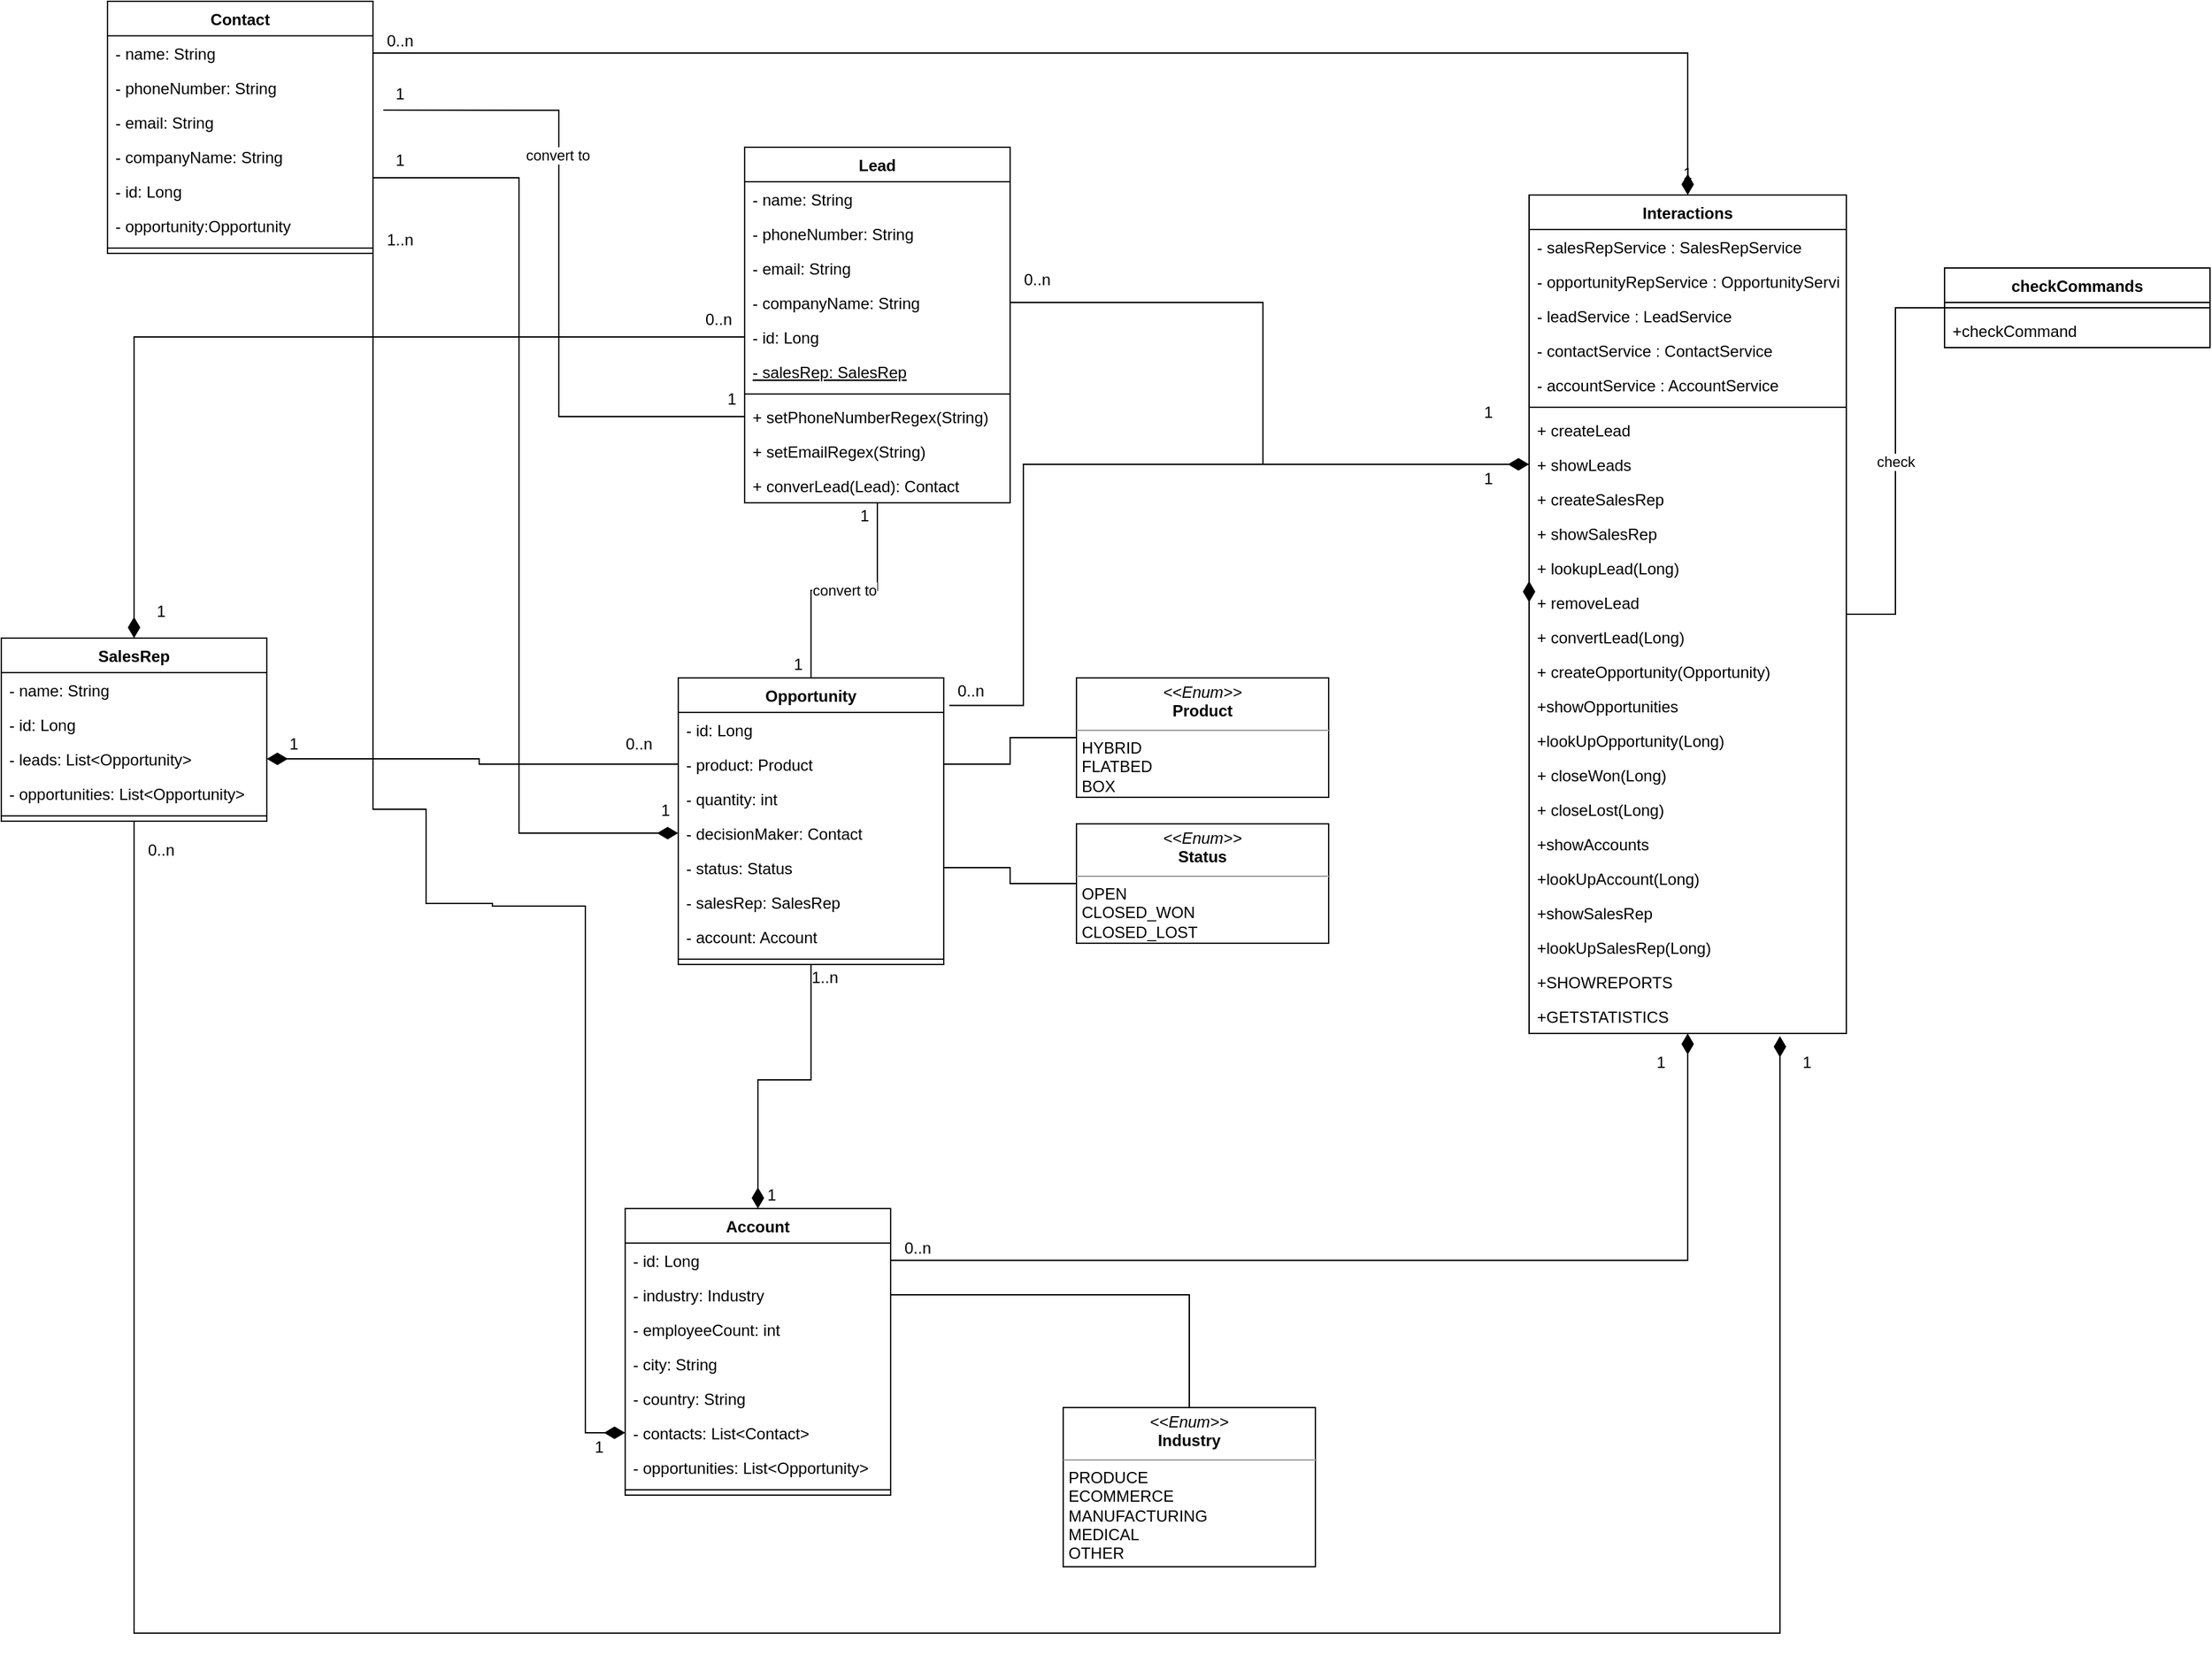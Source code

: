 <mxfile version="15.1.2" type="device" pages="2"><diagram id="C5RBs43oDa-KdzZeNtuy" name="Class Diagram"><mxGraphModel dx="2610" dy="2062" grid="1" gridSize="10" guides="1" tooltips="1" connect="1" arrows="1" fold="1" page="1" pageScale="1" pageWidth="827" pageHeight="1169" math="0" shadow="0"><root><mxCell id="WIyWlLk6GJQsqaUBKTNV-0"/><mxCell id="WIyWlLk6GJQsqaUBKTNV-1" parent="WIyWlLk6GJQsqaUBKTNV-0"/><mxCell id="FZarOF-av_VS-iPP5A5U-106" style="edgeStyle=orthogonalEdgeStyle;rounded=0;orthogonalLoop=1;jettySize=auto;html=1;entryX=1.039;entryY=0.156;entryDx=0;entryDy=0;entryPerimeter=0;startArrow=none;startFill=0;endArrow=none;endFill=0;startSize=13;endSize=13;exitX=0;exitY=0.5;exitDx=0;exitDy=0;" parent="WIyWlLk6GJQsqaUBKTNV-1" source="FZarOF-av_VS-iPP5A5U-3" target="FZarOF-av_VS-iPP5A5U-95" edge="1"><mxGeometry relative="1" as="geometry"/></mxCell><mxCell id="FZarOF-av_VS-iPP5A5U-107" value="convert to" style="edgeLabel;html=1;align=center;verticalAlign=middle;resizable=0;points=[];" parent="FZarOF-av_VS-iPP5A5U-106" vertex="1" connectable="0"><mxGeometry x="0.339" y="1" relative="1" as="geometry"><mxPoint as="offset"/></mxGeometry></mxCell><mxCell id="FZarOF-av_VS-iPP5A5U-110" value="convert to" style="edgeStyle=orthogonalEdgeStyle;rounded=0;orthogonalLoop=1;jettySize=auto;html=1;startArrow=none;startFill=0;endArrow=none;endFill=0;startSize=13;endSize=13;" parent="WIyWlLk6GJQsqaUBKTNV-1" source="FZarOF-av_VS-iPP5A5U-0" target="FZarOF-av_VS-iPP5A5U-18" edge="1"><mxGeometry relative="1" as="geometry"/></mxCell><mxCell id="FZarOF-av_VS-iPP5A5U-0" value="Lead" style="swimlane;fontStyle=1;align=center;verticalAlign=top;childLayout=stackLayout;horizontal=1;startSize=26;horizontalStack=0;resizeParent=1;resizeParentMax=0;resizeLast=0;collapsible=1;marginBottom=0;" parent="WIyWlLk6GJQsqaUBKTNV-1" vertex="1"><mxGeometry x="550" y="-310" width="200" height="268" as="geometry"/></mxCell><mxCell id="FZarOF-av_VS-iPP5A5U-1" value="- name: String" style="text;strokeColor=none;fillColor=none;align=left;verticalAlign=top;spacingLeft=4;spacingRight=4;overflow=hidden;rotatable=0;points=[[0,0.5],[1,0.5]];portConstraint=eastwest;" parent="FZarOF-av_VS-iPP5A5U-0" vertex="1"><mxGeometry y="26" width="200" height="26" as="geometry"/></mxCell><mxCell id="FZarOF-av_VS-iPP5A5U-5" value="- phoneNumber: String" style="text;strokeColor=none;fillColor=none;align=left;verticalAlign=top;spacingLeft=4;spacingRight=4;overflow=hidden;rotatable=0;points=[[0,0.5],[1,0.5]];portConstraint=eastwest;" parent="FZarOF-av_VS-iPP5A5U-0" vertex="1"><mxGeometry y="52" width="200" height="26" as="geometry"/></mxCell><mxCell id="FZarOF-av_VS-iPP5A5U-6" value="- email: String" style="text;strokeColor=none;fillColor=none;align=left;verticalAlign=top;spacingLeft=4;spacingRight=4;overflow=hidden;rotatable=0;points=[[0,0.5],[1,0.5]];portConstraint=eastwest;" parent="FZarOF-av_VS-iPP5A5U-0" vertex="1"><mxGeometry y="78" width="200" height="26" as="geometry"/></mxCell><mxCell id="FZarOF-av_VS-iPP5A5U-10" value="- companyName: String" style="text;strokeColor=none;fillColor=none;align=left;verticalAlign=top;spacingLeft=4;spacingRight=4;overflow=hidden;rotatable=0;points=[[0,0.5],[1,0.5]];portConstraint=eastwest;" parent="FZarOF-av_VS-iPP5A5U-0" vertex="1"><mxGeometry y="104" width="200" height="26" as="geometry"/></mxCell><mxCell id="FZarOF-av_VS-iPP5A5U-14" value="- id: Long" style="text;strokeColor=none;fillColor=none;align=left;verticalAlign=top;spacingLeft=4;spacingRight=4;overflow=hidden;rotatable=0;points=[[0,0.5],[1,0.5]];portConstraint=eastwest;" parent="FZarOF-av_VS-iPP5A5U-0" vertex="1"><mxGeometry y="130" width="200" height="26" as="geometry"/></mxCell><mxCell id="FZarOF-av_VS-iPP5A5U-16" value="- salesRep: SalesRep" style="text;strokeColor=none;fillColor=none;align=left;verticalAlign=top;spacingLeft=4;spacingRight=4;overflow=hidden;rotatable=0;points=[[0,0.5],[1,0.5]];portConstraint=eastwest;fontStyle=4" parent="FZarOF-av_VS-iPP5A5U-0" vertex="1"><mxGeometry y="156" width="200" height="26" as="geometry"/></mxCell><mxCell id="FZarOF-av_VS-iPP5A5U-2" value="" style="line;strokeWidth=1;fillColor=none;align=left;verticalAlign=middle;spacingTop=-1;spacingLeft=3;spacingRight=3;rotatable=0;labelPosition=right;points=[];portConstraint=eastwest;" parent="FZarOF-av_VS-iPP5A5U-0" vertex="1"><mxGeometry y="182" width="200" height="8" as="geometry"/></mxCell><mxCell id="FZarOF-av_VS-iPP5A5U-3" value="+ setPhoneNumberRegex(String)" style="text;strokeColor=none;fillColor=none;align=left;verticalAlign=top;spacingLeft=4;spacingRight=4;overflow=hidden;rotatable=0;points=[[0,0.5],[1,0.5]];portConstraint=eastwest;" parent="FZarOF-av_VS-iPP5A5U-0" vertex="1"><mxGeometry y="190" width="200" height="26" as="geometry"/></mxCell><mxCell id="FZarOF-av_VS-iPP5A5U-9" value="+ setEmailRegex(String)" style="text;strokeColor=none;fillColor=none;align=left;verticalAlign=top;spacingLeft=4;spacingRight=4;overflow=hidden;rotatable=0;points=[[0,0.5],[1,0.5]];portConstraint=eastwest;" parent="FZarOF-av_VS-iPP5A5U-0" vertex="1"><mxGeometry y="216" width="200" height="26" as="geometry"/></mxCell><mxCell id="XahtljqZ00W8fVeUFyej-11" value="+ converLead(Lead): Contact" style="text;strokeColor=none;fillColor=none;align=left;verticalAlign=top;spacingLeft=4;spacingRight=4;overflow=hidden;rotatable=0;points=[[0,0.5],[1,0.5]];portConstraint=eastwest;" vertex="1" parent="FZarOF-av_VS-iPP5A5U-0"><mxGeometry y="242" width="200" height="26" as="geometry"/></mxCell><mxCell id="FZarOF-av_VS-iPP5A5U-71" style="edgeStyle=orthogonalEdgeStyle;rounded=0;orthogonalLoop=1;jettySize=auto;html=1;endArrow=diamondThin;endFill=1;endSize=13;startArrow=none;startFill=0;startSize=13;" parent="WIyWlLk6GJQsqaUBKTNV-1" source="FZarOF-av_VS-iPP5A5U-18" target="FZarOF-av_VS-iPP5A5U-56" edge="1"><mxGeometry relative="1" as="geometry"/></mxCell><mxCell id="FZarOF-av_VS-iPP5A5U-18" value="Opportunity" style="swimlane;fontStyle=1;align=center;verticalAlign=top;childLayout=stackLayout;horizontal=1;startSize=26;horizontalStack=0;resizeParent=1;resizeParentMax=0;resizeLast=0;collapsible=1;marginBottom=0;" parent="WIyWlLk6GJQsqaUBKTNV-1" vertex="1"><mxGeometry x="500" y="90" width="200" height="216" as="geometry"/></mxCell><mxCell id="FZarOF-av_VS-iPP5A5U-23" value="- id: Long" style="text;strokeColor=none;fillColor=none;align=left;verticalAlign=top;spacingLeft=4;spacingRight=4;overflow=hidden;rotatable=0;points=[[0,0.5],[1,0.5]];portConstraint=eastwest;" parent="FZarOF-av_VS-iPP5A5U-18" vertex="1"><mxGeometry y="26" width="200" height="26" as="geometry"/></mxCell><mxCell id="FZarOF-av_VS-iPP5A5U-20" value="- product: Product" style="text;strokeColor=none;fillColor=none;align=left;verticalAlign=top;spacingLeft=4;spacingRight=4;overflow=hidden;rotatable=0;points=[[0,0.5],[1,0.5]];portConstraint=eastwest;" parent="FZarOF-av_VS-iPP5A5U-18" vertex="1"><mxGeometry y="52" width="200" height="26" as="geometry"/></mxCell><mxCell id="FZarOF-av_VS-iPP5A5U-21" value="- quantity: int" style="text;strokeColor=none;fillColor=none;align=left;verticalAlign=top;spacingLeft=4;spacingRight=4;overflow=hidden;rotatable=0;points=[[0,0.5],[1,0.5]];portConstraint=eastwest;" parent="FZarOF-av_VS-iPP5A5U-18" vertex="1"><mxGeometry y="78" width="200" height="26" as="geometry"/></mxCell><mxCell id="FZarOF-av_VS-iPP5A5U-19" value="- decisionMaker: Contact" style="text;strokeColor=none;fillColor=none;align=left;verticalAlign=top;spacingLeft=4;spacingRight=4;overflow=hidden;rotatable=0;points=[[0,0.5],[1,0.5]];portConstraint=eastwest;" parent="FZarOF-av_VS-iPP5A5U-18" vertex="1"><mxGeometry y="104" width="200" height="26" as="geometry"/></mxCell><mxCell id="FZarOF-av_VS-iPP5A5U-22" value="- status: Status" style="text;strokeColor=none;fillColor=none;align=left;verticalAlign=top;spacingLeft=4;spacingRight=4;overflow=hidden;rotatable=0;points=[[0,0.5],[1,0.5]];portConstraint=eastwest;" parent="FZarOF-av_VS-iPP5A5U-18" vertex="1"><mxGeometry y="130" width="200" height="26" as="geometry"/></mxCell><mxCell id="XahtljqZ00W8fVeUFyej-16" value="- salesRep: SalesRep" style="text;strokeColor=none;fillColor=none;align=left;verticalAlign=top;spacingLeft=4;spacingRight=4;overflow=hidden;rotatable=0;points=[[0,0.5],[1,0.5]];portConstraint=eastwest;" vertex="1" parent="FZarOF-av_VS-iPP5A5U-18"><mxGeometry y="156" width="200" height="26" as="geometry"/></mxCell><mxCell id="XahtljqZ00W8fVeUFyej-17" value="- account: Account" style="text;strokeColor=none;fillColor=none;align=left;verticalAlign=top;spacingLeft=4;spacingRight=4;overflow=hidden;rotatable=0;points=[[0,0.5],[1,0.5]];portConstraint=eastwest;" vertex="1" parent="FZarOF-av_VS-iPP5A5U-18"><mxGeometry y="182" width="200" height="26" as="geometry"/></mxCell><mxCell id="FZarOF-av_VS-iPP5A5U-25" value="" style="line;strokeWidth=1;fillColor=none;align=left;verticalAlign=middle;spacingTop=-1;spacingLeft=3;spacingRight=3;rotatable=0;labelPosition=right;points=[];portConstraint=eastwest;" parent="FZarOF-av_VS-iPP5A5U-18" vertex="1"><mxGeometry y="208" width="200" height="8" as="geometry"/></mxCell><mxCell id="FZarOF-av_VS-iPP5A5U-43" style="edgeStyle=orthogonalEdgeStyle;rounded=0;orthogonalLoop=1;jettySize=auto;html=1;exitX=0;exitY=0.5;exitDx=0;exitDy=0;endArrow=none;endFill=0;" parent="WIyWlLk6GJQsqaUBKTNV-1" source="FZarOF-av_VS-iPP5A5U-42" target="FZarOF-av_VS-iPP5A5U-20" edge="1"><mxGeometry relative="1" as="geometry"/></mxCell><mxCell id="FZarOF-av_VS-iPP5A5U-42" value="&lt;p style=&quot;margin: 0px ; margin-top: 4px ; text-align: center&quot;&gt;&lt;i&gt;&amp;lt;&amp;lt;Enum&amp;gt;&amp;gt;&lt;/i&gt;&lt;br&gt;&lt;b&gt;Product&lt;/b&gt;&lt;/p&gt;&lt;hr size=&quot;1&quot;&gt;&lt;p style=&quot;margin: 0px ; margin-left: 4px&quot;&gt;HYBRID&lt;/p&gt;&lt;p style=&quot;margin: 0px ; margin-left: 4px&quot;&gt;FLATBED&lt;/p&gt;&lt;p style=&quot;margin: 0px ; margin-left: 4px&quot;&gt;BOX&lt;/p&gt;&lt;p style=&quot;margin: 0px ; margin-left: 4px&quot;&gt;&lt;br&gt;&lt;/p&gt;" style="verticalAlign=top;align=left;overflow=fill;fontSize=12;fontFamily=Helvetica;html=1;" parent="WIyWlLk6GJQsqaUBKTNV-1" vertex="1"><mxGeometry x="800" y="90" width="190" height="90" as="geometry"/></mxCell><mxCell id="FZarOF-av_VS-iPP5A5U-45" style="edgeStyle=orthogonalEdgeStyle;rounded=0;orthogonalLoop=1;jettySize=auto;html=1;endArrow=none;endFill=0;" parent="WIyWlLk6GJQsqaUBKTNV-1" source="FZarOF-av_VS-iPP5A5U-44" target="FZarOF-av_VS-iPP5A5U-22" edge="1"><mxGeometry relative="1" as="geometry"/></mxCell><mxCell id="FZarOF-av_VS-iPP5A5U-44" value="&lt;p style=&quot;margin: 0px ; margin-top: 4px ; text-align: center&quot;&gt;&lt;i&gt;&amp;lt;&amp;lt;Enum&amp;gt;&amp;gt;&lt;/i&gt;&lt;br&gt;&lt;b&gt;Status&lt;/b&gt;&lt;/p&gt;&lt;hr size=&quot;1&quot;&gt;&lt;p style=&quot;margin: 0px ; margin-left: 4px&quot;&gt;OPEN&lt;/p&gt;&lt;p style=&quot;margin: 0px ; margin-left: 4px&quot;&gt;CLOSED_WON&lt;/p&gt;&lt;p style=&quot;margin: 0px ; margin-left: 4px&quot;&gt;CLOSED_LOST&lt;/p&gt;&lt;p style=&quot;margin: 0px ; margin-left: 4px&quot;&gt;&lt;br&gt;&lt;/p&gt;" style="verticalAlign=top;align=left;overflow=fill;fontSize=12;fontFamily=Helvetica;html=1;" parent="WIyWlLk6GJQsqaUBKTNV-1" vertex="1"><mxGeometry x="800" y="200" width="190" height="90" as="geometry"/></mxCell><mxCell id="FZarOF-av_VS-iPP5A5U-56" value="Account" style="swimlane;fontStyle=1;align=center;verticalAlign=top;childLayout=stackLayout;horizontal=1;startSize=26;horizontalStack=0;resizeParent=1;resizeParentMax=0;resizeLast=0;collapsible=1;marginBottom=0;" parent="WIyWlLk6GJQsqaUBKTNV-1" vertex="1"><mxGeometry x="460" y="490" width="200" height="216" as="geometry"/></mxCell><mxCell id="FZarOF-av_VS-iPP5A5U-57" value="- id: Long" style="text;strokeColor=none;fillColor=none;align=left;verticalAlign=top;spacingLeft=4;spacingRight=4;overflow=hidden;rotatable=0;points=[[0,0.5],[1,0.5]];portConstraint=eastwest;" parent="FZarOF-av_VS-iPP5A5U-56" vertex="1"><mxGeometry y="26" width="200" height="26" as="geometry"/></mxCell><mxCell id="FZarOF-av_VS-iPP5A5U-58" value="- industry: Industry" style="text;strokeColor=none;fillColor=none;align=left;verticalAlign=top;spacingLeft=4;spacingRight=4;overflow=hidden;rotatable=0;points=[[0,0.5],[1,0.5]];portConstraint=eastwest;" parent="FZarOF-av_VS-iPP5A5U-56" vertex="1"><mxGeometry y="52" width="200" height="26" as="geometry"/></mxCell><mxCell id="FZarOF-av_VS-iPP5A5U-59" value="- employeeCount: int" style="text;strokeColor=none;fillColor=none;align=left;verticalAlign=top;spacingLeft=4;spacingRight=4;overflow=hidden;rotatable=0;points=[[0,0.5],[1,0.5]];portConstraint=eastwest;" parent="FZarOF-av_VS-iPP5A5U-56" vertex="1"><mxGeometry y="78" width="200" height="26" as="geometry"/></mxCell><mxCell id="FZarOF-av_VS-iPP5A5U-60" value="- city: String" style="text;strokeColor=none;fillColor=none;align=left;verticalAlign=top;spacingLeft=4;spacingRight=4;overflow=hidden;rotatable=0;points=[[0,0.5],[1,0.5]];portConstraint=eastwest;" parent="FZarOF-av_VS-iPP5A5U-56" vertex="1"><mxGeometry y="104" width="200" height="26" as="geometry"/></mxCell><mxCell id="FZarOF-av_VS-iPP5A5U-61" value="- country: String" style="text;strokeColor=none;fillColor=none;align=left;verticalAlign=top;spacingLeft=4;spacingRight=4;overflow=hidden;rotatable=0;points=[[0,0.5],[1,0.5]];portConstraint=eastwest;" parent="FZarOF-av_VS-iPP5A5U-56" vertex="1"><mxGeometry y="130" width="200" height="26" as="geometry"/></mxCell><mxCell id="FZarOF-av_VS-iPP5A5U-62" value="- contacts: List&lt;Contact&gt;" style="text;strokeColor=none;fillColor=none;align=left;verticalAlign=top;spacingLeft=4;spacingRight=4;overflow=hidden;rotatable=0;points=[[0,0.5],[1,0.5]];portConstraint=eastwest;" parent="FZarOF-av_VS-iPP5A5U-56" vertex="1"><mxGeometry y="156" width="200" height="26" as="geometry"/></mxCell><mxCell id="FZarOF-av_VS-iPP5A5U-68" value="- opportunities: List&lt;Opportunity&gt;" style="text;strokeColor=none;fillColor=none;align=left;verticalAlign=top;spacingLeft=4;spacingRight=4;overflow=hidden;rotatable=0;points=[[0,0.5],[1,0.5]];portConstraint=eastwest;" parent="FZarOF-av_VS-iPP5A5U-56" vertex="1"><mxGeometry y="182" width="200" height="26" as="geometry"/></mxCell><mxCell id="FZarOF-av_VS-iPP5A5U-63" value="" style="line;strokeWidth=1;fillColor=none;align=left;verticalAlign=middle;spacingTop=-1;spacingLeft=3;spacingRight=3;rotatable=0;labelPosition=right;points=[];portConstraint=eastwest;" parent="FZarOF-av_VS-iPP5A5U-56" vertex="1"><mxGeometry y="208" width="200" height="8" as="geometry"/></mxCell><mxCell id="FZarOF-av_VS-iPP5A5U-67" style="edgeStyle=orthogonalEdgeStyle;rounded=0;orthogonalLoop=1;jettySize=auto;html=1;endArrow=none;endFill=0;" parent="WIyWlLk6GJQsqaUBKTNV-1" source="FZarOF-av_VS-iPP5A5U-66" target="FZarOF-av_VS-iPP5A5U-58" edge="1"><mxGeometry relative="1" as="geometry"/></mxCell><mxCell id="FZarOF-av_VS-iPP5A5U-66" value="&lt;p style=&quot;margin: 0px ; margin-top: 4px ; text-align: center&quot;&gt;&lt;i&gt;&amp;lt;&amp;lt;Enum&amp;gt;&amp;gt;&lt;/i&gt;&lt;br&gt;&lt;b&gt;Industry&lt;/b&gt;&lt;/p&gt;&lt;hr size=&quot;1&quot;&gt;&lt;p style=&quot;margin: 0px ; margin-left: 4px&quot;&gt;PRODUCE&lt;/p&gt;&lt;p style=&quot;margin: 0px ; margin-left: 4px&quot;&gt;ECOMMERCE&lt;/p&gt;&lt;p style=&quot;margin: 0px ; margin-left: 4px&quot;&gt;MANUFACTURING&lt;/p&gt;&lt;p style=&quot;margin: 0px ; margin-left: 4px&quot;&gt;MEDICAL&lt;/p&gt;&lt;p style=&quot;margin: 0px ; margin-left: 4px&quot;&gt;OTHER&lt;/p&gt;&lt;p style=&quot;margin: 0px ; margin-left: 4px&quot;&gt;&lt;br&gt;&lt;/p&gt;" style="verticalAlign=top;align=left;overflow=fill;fontSize=12;fontFamily=Helvetica;html=1;" parent="WIyWlLk6GJQsqaUBKTNV-1" vertex="1"><mxGeometry x="790" y="640" width="190" height="120" as="geometry"/></mxCell><mxCell id="FZarOF-av_VS-iPP5A5U-72" value="1..n" style="text;html=1;align=center;verticalAlign=middle;resizable=0;points=[];autosize=1;strokeColor=none;" parent="WIyWlLk6GJQsqaUBKTNV-1" vertex="1"><mxGeometry x="590" y="306" width="40" height="20" as="geometry"/></mxCell><mxCell id="FZarOF-av_VS-iPP5A5U-73" value="1" style="text;html=1;align=center;verticalAlign=middle;resizable=0;points=[];autosize=1;strokeColor=none;" parent="WIyWlLk6GJQsqaUBKTNV-1" vertex="1"><mxGeometry x="560" y="470" width="20" height="20" as="geometry"/></mxCell><mxCell id="FZarOF-av_VS-iPP5A5U-77" style="edgeStyle=orthogonalEdgeStyle;rounded=0;orthogonalLoop=1;jettySize=auto;html=1;entryX=1;entryY=0.115;entryDx=0;entryDy=0;entryPerimeter=0;startArrow=diamondThin;startFill=1;endArrow=none;endFill=0;startSize=13;endSize=13;" parent="WIyWlLk6GJQsqaUBKTNV-1" source="FZarOF-av_VS-iPP5A5U-19" target="FZarOF-av_VS-iPP5A5U-97" edge="1"><mxGeometry relative="1" as="geometry"><mxPoint x="342" y="-23.008" as="targetPoint"/></mxGeometry></mxCell><mxCell id="FZarOF-av_VS-iPP5A5U-78" value="1" style="text;html=1;align=center;verticalAlign=middle;resizable=0;points=[];autosize=1;strokeColor=none;" parent="WIyWlLk6GJQsqaUBKTNV-1" vertex="1"><mxGeometry x="280" y="-310" width="20" height="20" as="geometry"/></mxCell><mxCell id="FZarOF-av_VS-iPP5A5U-79" value="1" style="text;html=1;align=center;verticalAlign=middle;resizable=0;points=[];autosize=1;strokeColor=none;" parent="WIyWlLk6GJQsqaUBKTNV-1" vertex="1"><mxGeometry x="480" y="180" width="20" height="20" as="geometry"/></mxCell><mxCell id="FZarOF-av_VS-iPP5A5U-80" style="edgeStyle=orthogonalEdgeStyle;rounded=0;orthogonalLoop=1;jettySize=auto;html=1;entryX=1;entryY=0.5;entryDx=0;entryDy=0;startArrow=diamondThin;startFill=1;endArrow=none;endFill=0;startSize=13;endSize=13;" parent="WIyWlLk6GJQsqaUBKTNV-1" source="FZarOF-av_VS-iPP5A5U-62" edge="1"><mxGeometry relative="1" as="geometry"><mxPoint x="270" y="-251" as="targetPoint"/><Array as="points"><mxPoint x="430" y="659"/><mxPoint x="430" y="262"/><mxPoint x="360" y="262"/><mxPoint x="360" y="260"/><mxPoint x="310" y="260"/><mxPoint x="310" y="189"/></Array></mxGeometry></mxCell><mxCell id="FZarOF-av_VS-iPP5A5U-81" value="1..n" style="text;html=1;align=center;verticalAlign=middle;resizable=0;points=[];autosize=1;strokeColor=none;" parent="WIyWlLk6GJQsqaUBKTNV-1" vertex="1"><mxGeometry x="270" y="-250" width="40" height="20" as="geometry"/></mxCell><mxCell id="FZarOF-av_VS-iPP5A5U-82" value="1" style="text;html=1;align=center;verticalAlign=middle;resizable=0;points=[];autosize=1;strokeColor=none;" parent="WIyWlLk6GJQsqaUBKTNV-1" vertex="1"><mxGeometry x="430" y="660" width="20" height="20" as="geometry"/></mxCell><mxCell id="FZarOF-av_VS-iPP5A5U-85" value="1" style="text;html=1;align=center;verticalAlign=middle;resizable=0;points=[];autosize=1;strokeColor=none;" parent="WIyWlLk6GJQsqaUBKTNV-1" vertex="1"><mxGeometry x="630" y="-42" width="20" height="20" as="geometry"/></mxCell><mxCell id="FZarOF-av_VS-iPP5A5U-86" value="1" style="text;html=1;align=center;verticalAlign=middle;resizable=0;points=[];autosize=1;strokeColor=none;" parent="WIyWlLk6GJQsqaUBKTNV-1" vertex="1"><mxGeometry x="580" y="70" width="20" height="20" as="geometry"/></mxCell><mxCell id="FZarOF-av_VS-iPP5A5U-92" value="Contact" style="swimlane;fontStyle=1;align=center;verticalAlign=top;childLayout=stackLayout;horizontal=1;startSize=26;horizontalStack=0;resizeParent=1;resizeParentMax=0;resizeLast=0;collapsible=1;marginBottom=0;" parent="WIyWlLk6GJQsqaUBKTNV-1" vertex="1"><mxGeometry x="70" y="-420" width="200" height="190" as="geometry"/></mxCell><mxCell id="FZarOF-av_VS-iPP5A5U-93" value="- name: String" style="text;strokeColor=none;fillColor=none;align=left;verticalAlign=top;spacingLeft=4;spacingRight=4;overflow=hidden;rotatable=0;points=[[0,0.5],[1,0.5]];portConstraint=eastwest;" parent="FZarOF-av_VS-iPP5A5U-92" vertex="1"><mxGeometry y="26" width="200" height="26" as="geometry"/></mxCell><mxCell id="FZarOF-av_VS-iPP5A5U-94" value="- phoneNumber: String" style="text;strokeColor=none;fillColor=none;align=left;verticalAlign=top;spacingLeft=4;spacingRight=4;overflow=hidden;rotatable=0;points=[[0,0.5],[1,0.5]];portConstraint=eastwest;" parent="FZarOF-av_VS-iPP5A5U-92" vertex="1"><mxGeometry y="52" width="200" height="26" as="geometry"/></mxCell><mxCell id="FZarOF-av_VS-iPP5A5U-95" value="- email: String" style="text;strokeColor=none;fillColor=none;align=left;verticalAlign=top;spacingLeft=4;spacingRight=4;overflow=hidden;rotatable=0;points=[[0,0.5],[1,0.5]];portConstraint=eastwest;" parent="FZarOF-av_VS-iPP5A5U-92" vertex="1"><mxGeometry y="78" width="200" height="26" as="geometry"/></mxCell><mxCell id="FZarOF-av_VS-iPP5A5U-96" value="- companyName: String" style="text;strokeColor=none;fillColor=none;align=left;verticalAlign=top;spacingLeft=4;spacingRight=4;overflow=hidden;rotatable=0;points=[[0,0.5],[1,0.5]];portConstraint=eastwest;" parent="FZarOF-av_VS-iPP5A5U-92" vertex="1"><mxGeometry y="104" width="200" height="26" as="geometry"/></mxCell><mxCell id="FZarOF-av_VS-iPP5A5U-97" value="- id: Long" style="text;strokeColor=none;fillColor=none;align=left;verticalAlign=top;spacingLeft=4;spacingRight=4;overflow=hidden;rotatable=0;points=[[0,0.5],[1,0.5]];portConstraint=eastwest;" parent="FZarOF-av_VS-iPP5A5U-92" vertex="1"><mxGeometry y="130" width="200" height="26" as="geometry"/></mxCell><mxCell id="XahtljqZ00W8fVeUFyej-15" value="- opportunity:Opportunity " style="text;strokeColor=none;fillColor=none;align=left;verticalAlign=top;spacingLeft=4;spacingRight=4;overflow=hidden;rotatable=0;points=[[0,0.5],[1,0.5]];portConstraint=eastwest;" vertex="1" parent="FZarOF-av_VS-iPP5A5U-92"><mxGeometry y="156" width="200" height="26" as="geometry"/></mxCell><mxCell id="FZarOF-av_VS-iPP5A5U-99" value="" style="line;strokeWidth=1;fillColor=none;align=left;verticalAlign=middle;spacingTop=-1;spacingLeft=3;spacingRight=3;rotatable=0;labelPosition=right;points=[];portConstraint=eastwest;" parent="FZarOF-av_VS-iPP5A5U-92" vertex="1"><mxGeometry y="182" width="200" height="8" as="geometry"/></mxCell><mxCell id="FZarOF-av_VS-iPP5A5U-108" value="1" style="text;html=1;align=center;verticalAlign=middle;resizable=0;points=[];autosize=1;strokeColor=none;" parent="WIyWlLk6GJQsqaUBKTNV-1" vertex="1"><mxGeometry x="280" y="-360" width="20" height="20" as="geometry"/></mxCell><mxCell id="FZarOF-av_VS-iPP5A5U-109" value="1" style="text;html=1;align=center;verticalAlign=middle;resizable=0;points=[];autosize=1;strokeColor=none;" parent="WIyWlLk6GJQsqaUBKTNV-1" vertex="1"><mxGeometry x="530" y="-130" width="20" height="20" as="geometry"/></mxCell><mxCell id="QcJ0ns2ypIvxWVQlEmGG-14" style="edgeStyle=orthogonalEdgeStyle;rounded=0;orthogonalLoop=1;jettySize=auto;html=1;entryX=0;entryY=0.5;entryDx=0;entryDy=0;startArrow=none;startFill=0;endArrow=diamondThin;endFill=1;startSize=13;endSize=13;" parent="WIyWlLk6GJQsqaUBKTNV-1" source="FZarOF-av_VS-iPP5A5U-10" target="SULK2RVY8MxrmB3E6qc1-4" edge="1"><mxGeometry relative="1" as="geometry"/></mxCell><mxCell id="QcJ0ns2ypIvxWVQlEmGG-16" value="1" style="text;html=1;align=center;verticalAlign=middle;resizable=0;points=[];autosize=1;strokeColor=none;" parent="WIyWlLk6GJQsqaUBKTNV-1" vertex="1"><mxGeometry x="1100" y="-120" width="20" height="20" as="geometry"/></mxCell><mxCell id="QcJ0ns2ypIvxWVQlEmGG-17" value="0..n" style="text;html=1;align=center;verticalAlign=middle;resizable=0;points=[];autosize=1;strokeColor=none;" parent="WIyWlLk6GJQsqaUBKTNV-1" vertex="1"><mxGeometry x="750" y="-220" width="40" height="20" as="geometry"/></mxCell><mxCell id="vLepuSdxOkqFCZ38MBz1-7" style="edgeStyle=orthogonalEdgeStyle;rounded=0;orthogonalLoop=1;jettySize=auto;html=1;entryX=0;entryY=0.5;entryDx=0;entryDy=0;startArrow=none;startFill=0;endArrow=diamondThin;endFill=1;startSize=13;endSize=13;exitX=1.021;exitY=-0.204;exitDx=0;exitDy=0;exitPerimeter=0;" parent="WIyWlLk6GJQsqaUBKTNV-1" source="FZarOF-av_VS-iPP5A5U-23" target="SULK2RVY8MxrmB3E6qc1-6" edge="1"><mxGeometry relative="1" as="geometry"><mxPoint x="740" y="-293" as="sourcePoint"/><mxPoint x="910" y="-357" as="targetPoint"/><Array as="points"><mxPoint x="760" y="111"/><mxPoint x="760" y="-71"/></Array></mxGeometry></mxCell><mxCell id="vLepuSdxOkqFCZ38MBz1-8" value="1" style="text;html=1;align=center;verticalAlign=middle;resizable=0;points=[];autosize=1;strokeColor=none;" parent="WIyWlLk6GJQsqaUBKTNV-1" vertex="1"><mxGeometry x="1100" y="-70" width="20" height="20" as="geometry"/></mxCell><mxCell id="vLepuSdxOkqFCZ38MBz1-9" value="0..n" style="text;html=1;align=center;verticalAlign=middle;resizable=0;points=[];autosize=1;strokeColor=none;" parent="WIyWlLk6GJQsqaUBKTNV-1" vertex="1"><mxGeometry x="700" y="90" width="40" height="20" as="geometry"/></mxCell><mxCell id="SULK2RVY8MxrmB3E6qc1-0" value="Interactions" style="swimlane;fontStyle=1;align=center;verticalAlign=top;childLayout=stackLayout;horizontal=1;startSize=26;horizontalStack=0;resizeParent=1;resizeParentMax=0;resizeLast=0;collapsible=1;marginBottom=0;" parent="WIyWlLk6GJQsqaUBKTNV-1" vertex="1"><mxGeometry x="1141" y="-274" width="239" height="632" as="geometry"/></mxCell><mxCell id="SULK2RVY8MxrmB3E6qc1-1" value="- salesRepService : SalesRepService" style="text;strokeColor=none;fillColor=none;align=left;verticalAlign=top;spacingLeft=4;spacingRight=4;overflow=hidden;rotatable=0;points=[[0,0.5],[1,0.5]];portConstraint=eastwest;" parent="SULK2RVY8MxrmB3E6qc1-0" vertex="1"><mxGeometry y="26" width="239" height="26" as="geometry"/></mxCell><mxCell id="XahtljqZ00W8fVeUFyej-18" value="- opportunityRepService : OpportunityService" style="text;strokeColor=none;fillColor=none;align=left;verticalAlign=top;spacingLeft=4;spacingRight=4;overflow=hidden;rotatable=0;points=[[0,0.5],[1,0.5]];portConstraint=eastwest;" vertex="1" parent="SULK2RVY8MxrmB3E6qc1-0"><mxGeometry y="52" width="239" height="26" as="geometry"/></mxCell><mxCell id="XahtljqZ00W8fVeUFyej-19" value="- leadService : LeadService" style="text;strokeColor=none;fillColor=none;align=left;verticalAlign=top;spacingLeft=4;spacingRight=4;overflow=hidden;rotatable=0;points=[[0,0.5],[1,0.5]];portConstraint=eastwest;" vertex="1" parent="SULK2RVY8MxrmB3E6qc1-0"><mxGeometry y="78" width="239" height="26" as="geometry"/></mxCell><mxCell id="XahtljqZ00W8fVeUFyej-29" value="- contactService : ContactService" style="text;strokeColor=none;fillColor=none;align=left;verticalAlign=top;spacingLeft=4;spacingRight=4;overflow=hidden;rotatable=0;points=[[0,0.5],[1,0.5]];portConstraint=eastwest;" vertex="1" parent="SULK2RVY8MxrmB3E6qc1-0"><mxGeometry y="104" width="239" height="26" as="geometry"/></mxCell><mxCell id="XahtljqZ00W8fVeUFyej-30" value="- accountService : AccountService" style="text;strokeColor=none;fillColor=none;align=left;verticalAlign=top;spacingLeft=4;spacingRight=4;overflow=hidden;rotatable=0;points=[[0,0.5],[1,0.5]];portConstraint=eastwest;" vertex="1" parent="SULK2RVY8MxrmB3E6qc1-0"><mxGeometry y="130" width="239" height="26" as="geometry"/></mxCell><mxCell id="SULK2RVY8MxrmB3E6qc1-2" value="" style="line;strokeWidth=1;fillColor=none;align=left;verticalAlign=middle;spacingTop=-1;spacingLeft=3;spacingRight=3;rotatable=0;labelPosition=right;points=[];portConstraint=eastwest;" parent="SULK2RVY8MxrmB3E6qc1-0" vertex="1"><mxGeometry y="156" width="239" height="8" as="geometry"/></mxCell><mxCell id="SULK2RVY8MxrmB3E6qc1-3" value="+ createLead" style="text;strokeColor=none;fillColor=none;align=left;verticalAlign=top;spacingLeft=4;spacingRight=4;overflow=hidden;rotatable=0;points=[[0,0.5],[1,0.5]];portConstraint=eastwest;" parent="SULK2RVY8MxrmB3E6qc1-0" vertex="1"><mxGeometry y="164" width="239" height="26" as="geometry"/></mxCell><mxCell id="SULK2RVY8MxrmB3E6qc1-4" value="+ showLeads" style="text;strokeColor=none;fillColor=none;align=left;verticalAlign=top;spacingLeft=4;spacingRight=4;overflow=hidden;rotatable=0;points=[[0,0.5],[1,0.5]];portConstraint=eastwest;" parent="SULK2RVY8MxrmB3E6qc1-0" vertex="1"><mxGeometry y="190" width="239" height="26" as="geometry"/></mxCell><mxCell id="XahtljqZ00W8fVeUFyej-31" value="+ createSalesRep" style="text;strokeColor=none;fillColor=none;align=left;verticalAlign=top;spacingLeft=4;spacingRight=4;overflow=hidden;rotatable=0;points=[[0,0.5],[1,0.5]];portConstraint=eastwest;" vertex="1" parent="SULK2RVY8MxrmB3E6qc1-0"><mxGeometry y="216" width="239" height="26" as="geometry"/></mxCell><mxCell id="XahtljqZ00W8fVeUFyej-32" value="+ showSalesRep" style="text;strokeColor=none;fillColor=none;align=left;verticalAlign=top;spacingLeft=4;spacingRight=4;overflow=hidden;rotatable=0;points=[[0,0.5],[1,0.5]];portConstraint=eastwest;" vertex="1" parent="SULK2RVY8MxrmB3E6qc1-0"><mxGeometry y="242" width="239" height="26" as="geometry"/></mxCell><mxCell id="SULK2RVY8MxrmB3E6qc1-5" value="+ lookupLead(Long)" style="text;strokeColor=none;fillColor=none;align=left;verticalAlign=top;spacingLeft=4;spacingRight=4;overflow=hidden;rotatable=0;points=[[0,0.5],[1,0.5]];portConstraint=eastwest;" parent="SULK2RVY8MxrmB3E6qc1-0" vertex="1"><mxGeometry y="268" width="239" height="26" as="geometry"/></mxCell><mxCell id="SULK2RVY8MxrmB3E6qc1-6" value="+ removeLead" style="text;strokeColor=none;fillColor=none;align=left;verticalAlign=top;spacingLeft=4;spacingRight=4;overflow=hidden;rotatable=0;points=[[0,0.5],[1,0.5]];portConstraint=eastwest;" parent="SULK2RVY8MxrmB3E6qc1-0" vertex="1"><mxGeometry y="294" width="239" height="26" as="geometry"/></mxCell><mxCell id="SULK2RVY8MxrmB3E6qc1-7" value="+ convertLead(Long)" style="text;strokeColor=none;fillColor=none;align=left;verticalAlign=top;spacingLeft=4;spacingRight=4;overflow=hidden;rotatable=0;points=[[0,0.5],[1,0.5]];portConstraint=eastwest;" parent="SULK2RVY8MxrmB3E6qc1-0" vertex="1"><mxGeometry y="320" width="239" height="26" as="geometry"/></mxCell><mxCell id="vLepuSdxOkqFCZ38MBz1-11" value="+ createOpportunity(Opportunity)" style="text;strokeColor=none;fillColor=none;align=left;verticalAlign=top;spacingLeft=4;spacingRight=4;overflow=hidden;rotatable=0;points=[[0,0.5],[1,0.5]];portConstraint=eastwest;" parent="SULK2RVY8MxrmB3E6qc1-0" vertex="1"><mxGeometry y="346" width="239" height="26" as="geometry"/></mxCell><mxCell id="XahtljqZ00W8fVeUFyej-33" value="+showOpportunities" style="text;strokeColor=none;fillColor=none;align=left;verticalAlign=top;spacingLeft=4;spacingRight=4;overflow=hidden;rotatable=0;points=[[0,0.5],[1,0.5]];portConstraint=eastwest;" vertex="1" parent="SULK2RVY8MxrmB3E6qc1-0"><mxGeometry y="372" width="239" height="26" as="geometry"/></mxCell><mxCell id="XahtljqZ00W8fVeUFyej-34" value="+lookUpOpportunity(Long)" style="text;strokeColor=none;fillColor=none;align=left;verticalAlign=top;spacingLeft=4;spacingRight=4;overflow=hidden;rotatable=0;points=[[0,0.5],[1,0.5]];portConstraint=eastwest;" vertex="1" parent="SULK2RVY8MxrmB3E6qc1-0"><mxGeometry y="398" width="239" height="26" as="geometry"/></mxCell><mxCell id="vLepuSdxOkqFCZ38MBz1-4" value="+ closeWon(Long)" style="text;strokeColor=none;fillColor=none;align=left;verticalAlign=top;spacingLeft=4;spacingRight=4;overflow=hidden;rotatable=0;points=[[0,0.5],[1,0.5]];portConstraint=eastwest;" parent="SULK2RVY8MxrmB3E6qc1-0" vertex="1"><mxGeometry y="424" width="239" height="26" as="geometry"/></mxCell><mxCell id="vLepuSdxOkqFCZ38MBz1-3" value="+ closeLost(Long)" style="text;strokeColor=none;fillColor=none;align=left;verticalAlign=top;spacingLeft=4;spacingRight=4;overflow=hidden;rotatable=0;points=[[0,0.5],[1,0.5]];portConstraint=eastwest;" parent="SULK2RVY8MxrmB3E6qc1-0" vertex="1"><mxGeometry y="450" width="239" height="26" as="geometry"/></mxCell><mxCell id="XahtljqZ00W8fVeUFyej-35" value="+showAccounts" style="text;strokeColor=none;fillColor=none;align=left;verticalAlign=top;spacingLeft=4;spacingRight=4;overflow=hidden;rotatable=0;points=[[0,0.5],[1,0.5]];portConstraint=eastwest;" vertex="1" parent="SULK2RVY8MxrmB3E6qc1-0"><mxGeometry y="476" width="239" height="26" as="geometry"/></mxCell><mxCell id="XahtljqZ00W8fVeUFyej-36" value="+lookUpAccount(Long)" style="text;strokeColor=none;fillColor=none;align=left;verticalAlign=top;spacingLeft=4;spacingRight=4;overflow=hidden;rotatable=0;points=[[0,0.5],[1,0.5]];portConstraint=eastwest;" vertex="1" parent="SULK2RVY8MxrmB3E6qc1-0"><mxGeometry y="502" width="239" height="26" as="geometry"/></mxCell><mxCell id="XahtljqZ00W8fVeUFyej-37" value="+showSalesRep" style="text;strokeColor=none;fillColor=none;align=left;verticalAlign=top;spacingLeft=4;spacingRight=4;overflow=hidden;rotatable=0;points=[[0,0.5],[1,0.5]];portConstraint=eastwest;" vertex="1" parent="SULK2RVY8MxrmB3E6qc1-0"><mxGeometry y="528" width="239" height="26" as="geometry"/></mxCell><mxCell id="XahtljqZ00W8fVeUFyej-38" value="+lookUpSalesRep(Long)" style="text;strokeColor=none;fillColor=none;align=left;verticalAlign=top;spacingLeft=4;spacingRight=4;overflow=hidden;rotatable=0;points=[[0,0.5],[1,0.5]];portConstraint=eastwest;" vertex="1" parent="SULK2RVY8MxrmB3E6qc1-0"><mxGeometry y="554" width="239" height="26" as="geometry"/></mxCell><mxCell id="XahtljqZ00W8fVeUFyej-39" value="+SHOWREPORTS" style="text;strokeColor=none;fillColor=none;align=left;verticalAlign=top;spacingLeft=4;spacingRight=4;overflow=hidden;rotatable=0;points=[[0,0.5],[1,0.5]];portConstraint=eastwest;" vertex="1" parent="SULK2RVY8MxrmB3E6qc1-0"><mxGeometry y="580" width="239" height="26" as="geometry"/></mxCell><mxCell id="XahtljqZ00W8fVeUFyej-40" value="+GETSTATISTICS" style="text;strokeColor=none;fillColor=none;align=left;verticalAlign=top;spacingLeft=4;spacingRight=4;overflow=hidden;rotatable=0;points=[[0,0.5],[1,0.5]];portConstraint=eastwest;" vertex="1" parent="SULK2RVY8MxrmB3E6qc1-0"><mxGeometry y="606" width="239" height="26" as="geometry"/></mxCell><mxCell id="SULK2RVY8MxrmB3E6qc1-15" style="edgeStyle=orthogonalEdgeStyle;rounded=0;orthogonalLoop=1;jettySize=auto;html=1;endArrow=diamondThin;endFill=1;startSize=13;endSize=13;" parent="WIyWlLk6GJQsqaUBKTNV-1" source="FZarOF-av_VS-iPP5A5U-93" target="SULK2RVY8MxrmB3E6qc1-0" edge="1"><mxGeometry relative="1" as="geometry"/></mxCell><mxCell id="SULK2RVY8MxrmB3E6qc1-16" value="0..n" style="text;html=1;align=center;verticalAlign=middle;resizable=0;points=[];autosize=1;strokeColor=none;" parent="WIyWlLk6GJQsqaUBKTNV-1" vertex="1"><mxGeometry x="270" y="-400" width="40" height="20" as="geometry"/></mxCell><mxCell id="SULK2RVY8MxrmB3E6qc1-17" value="1" style="text;html=1;align=center;verticalAlign=middle;resizable=0;points=[];autosize=1;strokeColor=none;" parent="WIyWlLk6GJQsqaUBKTNV-1" vertex="1"><mxGeometry x="1250" y="-300" width="20" height="20" as="geometry"/></mxCell><mxCell id="SULK2RVY8MxrmB3E6qc1-20" style="edgeStyle=orthogonalEdgeStyle;rounded=0;orthogonalLoop=1;jettySize=auto;html=1;endArrow=diamondThin;endFill=1;startSize=13;endSize=13;" parent="WIyWlLk6GJQsqaUBKTNV-1" source="FZarOF-av_VS-iPP5A5U-57" target="SULK2RVY8MxrmB3E6qc1-0" edge="1"><mxGeometry relative="1" as="geometry"/></mxCell><mxCell id="SULK2RVY8MxrmB3E6qc1-21" value="0..n" style="text;html=1;align=center;verticalAlign=middle;resizable=0;points=[];autosize=1;strokeColor=none;" parent="WIyWlLk6GJQsqaUBKTNV-1" vertex="1"><mxGeometry x="660" y="510" width="40" height="20" as="geometry"/></mxCell><mxCell id="SULK2RVY8MxrmB3E6qc1-22" value="1" style="text;html=1;align=center;verticalAlign=middle;resizable=0;points=[];autosize=1;strokeColor=none;" parent="WIyWlLk6GJQsqaUBKTNV-1" vertex="1"><mxGeometry x="1230" y="370" width="20" height="20" as="geometry"/></mxCell><mxCell id="SULK2RVY8MxrmB3E6qc1-37" value="check" style="edgeStyle=orthogonalEdgeStyle;rounded=0;orthogonalLoop=1;jettySize=auto;html=1;endArrow=none;endFill=0;startSize=13;endSize=13;" parent="WIyWlLk6GJQsqaUBKTNV-1" source="SULK2RVY8MxrmB3E6qc1-23" target="SULK2RVY8MxrmB3E6qc1-0" edge="1"><mxGeometry relative="1" as="geometry"/></mxCell><mxCell id="SULK2RVY8MxrmB3E6qc1-23" value="checkCommands" style="swimlane;fontStyle=1;align=center;verticalAlign=top;childLayout=stackLayout;horizontal=1;startSize=26;horizontalStack=0;resizeParent=1;resizeParentMax=0;resizeLast=0;collapsible=1;marginBottom=0;" parent="WIyWlLk6GJQsqaUBKTNV-1" vertex="1"><mxGeometry x="1454" y="-219" width="200" height="60" as="geometry"/></mxCell><mxCell id="SULK2RVY8MxrmB3E6qc1-28" value="" style="line;strokeWidth=1;fillColor=none;align=left;verticalAlign=middle;spacingTop=-1;spacingLeft=3;spacingRight=3;rotatable=0;labelPosition=right;points=[];portConstraint=eastwest;" parent="SULK2RVY8MxrmB3E6qc1-23" vertex="1"><mxGeometry y="26" width="200" height="8" as="geometry"/></mxCell><mxCell id="SULK2RVY8MxrmB3E6qc1-29" value="+checkCommand" style="text;strokeColor=none;fillColor=none;align=left;verticalAlign=top;spacingLeft=4;spacingRight=4;overflow=hidden;rotatable=0;points=[[0,0.5],[1,0.5]];portConstraint=eastwest;" parent="SULK2RVY8MxrmB3E6qc1-23" vertex="1"><mxGeometry y="34" width="200" height="26" as="geometry"/></mxCell><mxCell id="XahtljqZ00W8fVeUFyej-8" style="edgeStyle=orthogonalEdgeStyle;rounded=0;orthogonalLoop=1;jettySize=auto;html=1;exitX=0.5;exitY=0;exitDx=0;exitDy=0;entryX=0;entryY=0.5;entryDx=0;entryDy=0;endArrow=none;endFill=0;endSize=6;startArrow=diamondThin;startFill=1;startSize=13;" edge="1" parent="WIyWlLk6GJQsqaUBKTNV-1" source="XahtljqZ00W8fVeUFyej-0" target="FZarOF-av_VS-iPP5A5U-14"><mxGeometry relative="1" as="geometry"/></mxCell><mxCell id="XahtljqZ00W8fVeUFyej-0" value="SalesRep" style="swimlane;fontStyle=1;align=center;verticalAlign=top;childLayout=stackLayout;horizontal=1;startSize=26;horizontalStack=0;resizeParent=1;resizeParentMax=0;resizeLast=0;collapsible=1;marginBottom=0;" vertex="1" parent="WIyWlLk6GJQsqaUBKTNV-1"><mxGeometry x="-10" y="60" width="200" height="138" as="geometry"/></mxCell><mxCell id="XahtljqZ00W8fVeUFyej-1" value="- name: String" style="text;strokeColor=none;fillColor=none;align=left;verticalAlign=top;spacingLeft=4;spacingRight=4;overflow=hidden;rotatable=0;points=[[0,0.5],[1,0.5]];portConstraint=eastwest;" vertex="1" parent="XahtljqZ00W8fVeUFyej-0"><mxGeometry y="26" width="200" height="26" as="geometry"/></mxCell><mxCell id="XahtljqZ00W8fVeUFyej-5" value="- id: Long" style="text;strokeColor=none;fillColor=none;align=left;verticalAlign=top;spacingLeft=4;spacingRight=4;overflow=hidden;rotatable=0;points=[[0,0.5],[1,0.5]];portConstraint=eastwest;" vertex="1" parent="XahtljqZ00W8fVeUFyej-0"><mxGeometry y="52" width="200" height="26" as="geometry"/></mxCell><mxCell id="XahtljqZ00W8fVeUFyej-13" value="- leads: List&lt;Opportunity&gt;" style="text;strokeColor=none;fillColor=none;align=left;verticalAlign=top;spacingLeft=4;spacingRight=4;overflow=hidden;rotatable=0;points=[[0,0.5],[1,0.5]];portConstraint=eastwest;" vertex="1" parent="XahtljqZ00W8fVeUFyej-0"><mxGeometry y="78" width="200" height="26" as="geometry"/></mxCell><mxCell id="XahtljqZ00W8fVeUFyej-12" value="- opportunities: List&lt;Opportunity&gt;" style="text;strokeColor=none;fillColor=none;align=left;verticalAlign=top;spacingLeft=4;spacingRight=4;overflow=hidden;rotatable=0;points=[[0,0.5],[1,0.5]];portConstraint=eastwest;" vertex="1" parent="XahtljqZ00W8fVeUFyej-0"><mxGeometry y="104" width="200" height="26" as="geometry"/></mxCell><mxCell id="XahtljqZ00W8fVeUFyej-6" value="" style="line;strokeWidth=1;fillColor=none;align=left;verticalAlign=middle;spacingTop=-1;spacingLeft=3;spacingRight=3;rotatable=0;labelPosition=right;points=[];portConstraint=eastwest;" vertex="1" parent="XahtljqZ00W8fVeUFyej-0"><mxGeometry y="130" width="200" height="8" as="geometry"/></mxCell><mxCell id="XahtljqZ00W8fVeUFyej-9" value="1" style="text;html=1;align=center;verticalAlign=middle;resizable=0;points=[];autosize=1;strokeColor=none;" vertex="1" parent="WIyWlLk6GJQsqaUBKTNV-1"><mxGeometry x="100" y="30" width="20" height="20" as="geometry"/></mxCell><mxCell id="XahtljqZ00W8fVeUFyej-10" value="0..n" style="text;html=1;align=center;verticalAlign=middle;resizable=0;points=[];autosize=1;strokeColor=none;" vertex="1" parent="WIyWlLk6GJQsqaUBKTNV-1"><mxGeometry x="510" y="-190" width="40" height="20" as="geometry"/></mxCell><mxCell id="XahtljqZ00W8fVeUFyej-21" style="edgeStyle=orthogonalEdgeStyle;rounded=0;orthogonalLoop=1;jettySize=auto;html=1;entryX=0;entryY=0.5;entryDx=0;entryDy=0;startArrow=diamondThin;startFill=1;endArrow=none;endFill=0;startSize=13;endSize=6;" edge="1" parent="WIyWlLk6GJQsqaUBKTNV-1" source="XahtljqZ00W8fVeUFyej-13" target="FZarOF-av_VS-iPP5A5U-20"><mxGeometry relative="1" as="geometry"/></mxCell><mxCell id="XahtljqZ00W8fVeUFyej-22" value="1" style="text;html=1;align=center;verticalAlign=middle;resizable=0;points=[];autosize=1;strokeColor=none;fillColor=none;" vertex="1" parent="WIyWlLk6GJQsqaUBKTNV-1"><mxGeometry x="200" y="130" width="20" height="20" as="geometry"/></mxCell><mxCell id="XahtljqZ00W8fVeUFyej-23" value="0..n" style="text;html=1;align=center;verticalAlign=middle;resizable=0;points=[];autosize=1;strokeColor=none;fillColor=none;" vertex="1" parent="WIyWlLk6GJQsqaUBKTNV-1"><mxGeometry x="450" y="130" width="40" height="20" as="geometry"/></mxCell><mxCell id="XahtljqZ00W8fVeUFyej-24" style="edgeStyle=orthogonalEdgeStyle;rounded=0;orthogonalLoop=1;jettySize=auto;html=1;entryX=0.5;entryY=1;entryDx=0;entryDy=0;startArrow=diamondThin;startFill=1;endArrow=none;endFill=0;startSize=13;endSize=6;" edge="1" parent="WIyWlLk6GJQsqaUBKTNV-1" target="XahtljqZ00W8fVeUFyej-0"><mxGeometry relative="1" as="geometry"><mxPoint x="1330" y="360" as="sourcePoint"/><Array as="points"><mxPoint x="1330" y="810"/><mxPoint x="90" y="810"/></Array></mxGeometry></mxCell><mxCell id="XahtljqZ00W8fVeUFyej-25" value="1" style="text;html=1;align=center;verticalAlign=middle;resizable=0;points=[];autosize=1;strokeColor=none;fillColor=none;" vertex="1" parent="WIyWlLk6GJQsqaUBKTNV-1"><mxGeometry x="1340" y="370" width="20" height="20" as="geometry"/></mxCell><mxCell id="XahtljqZ00W8fVeUFyej-26" value="0..n" style="text;html=1;align=center;verticalAlign=middle;resizable=0;points=[];autosize=1;strokeColor=none;fillColor=none;" vertex="1" parent="WIyWlLk6GJQsqaUBKTNV-1"><mxGeometry x="90" y="210" width="40" height="20" as="geometry"/></mxCell></root></mxGraphModel></diagram><diagram id="yW5if117hoKU37OBAkBm" name="User case Diagram"><mxGraphModel dx="2496" dy="1250" grid="1" gridSize="10" guides="1" tooltips="1" connect="1" arrows="1" fold="1" page="1" pageScale="1" pageWidth="827" pageHeight="1169" math="0" shadow="0"><root><mxCell id="uRNhsdXK-Wd6ippn_ot7-0"/><mxCell id="uRNhsdXK-Wd6ippn_ot7-1" parent="uRNhsdXK-Wd6ippn_ot7-0"/><mxCell id="mYKgYYAESlqGGbwBlFa0-0" style="edgeStyle=none;rounded=0;orthogonalLoop=1;jettySize=auto;html=1;startArrow=none;startFill=0;endArrow=classic;endFill=1;startSize=13;endSize=6;entryX=0;entryY=0.5;entryDx=0;entryDy=0;" parent="uRNhsdXK-Wd6ippn_ot7-1" source="uRNhsdXK-Wd6ippn_ot7-2" target="3fCpBwEjkSCMaWKHHh3M-4" edge="1"><mxGeometry relative="1" as="geometry"><mxPoint x="200" y="340" as="targetPoint"/></mxGeometry></mxCell><mxCell id="mYKgYYAESlqGGbwBlFa0-1" style="edgeStyle=none;rounded=0;orthogonalLoop=1;jettySize=auto;html=1;entryX=0;entryY=0.5;entryDx=0;entryDy=0;startArrow=none;startFill=0;endArrow=classic;endFill=1;startSize=13;endSize=6;" parent="uRNhsdXK-Wd6ippn_ot7-1" source="uRNhsdXK-Wd6ippn_ot7-2" target="uRNhsdXK-Wd6ippn_ot7-16" edge="1"><mxGeometry relative="1" as="geometry"/></mxCell><mxCell id="evtDxdAQg91LVXgAUulz-1" style="rounded=0;orthogonalLoop=1;jettySize=auto;html=1;entryX=0;entryY=0.5;entryDx=0;entryDy=0;endArrow=classic;endFill=1;startSize=13;endSize=6;" parent="uRNhsdXK-Wd6ippn_ot7-1" source="uRNhsdXK-Wd6ippn_ot7-2" target="3fCpBwEjkSCMaWKHHh3M-7" edge="1"><mxGeometry relative="1" as="geometry"/></mxCell><mxCell id="uRNhsdXK-Wd6ippn_ot7-2" value="User" style="shape=umlActor;verticalLabelPosition=bottom;verticalAlign=top;html=1;" parent="uRNhsdXK-Wd6ippn_ot7-1" vertex="1"><mxGeometry y="760" width="30" height="60" as="geometry"/></mxCell><mxCell id="uRNhsdXK-Wd6ippn_ot7-29" value="&amp;lt;include&amp;gt;" style="edgeStyle=none;rounded=0;orthogonalLoop=1;jettySize=auto;html=1;entryX=0.5;entryY=1;entryDx=0;entryDy=0;dashed=1;startArrow=none;startFill=0;endArrow=classic;endFill=1;startSize=13;endSize=6;" parent="uRNhsdXK-Wd6ippn_ot7-1" source="uRNhsdXK-Wd6ippn_ot7-3" target="uRNhsdXK-Wd6ippn_ot7-27" edge="1"><mxGeometry relative="1" as="geometry"/></mxCell><mxCell id="uRNhsdXK-Wd6ippn_ot7-30" value="&amp;lt;include&amp;gt;" style="edgeStyle=none;rounded=0;orthogonalLoop=1;jettySize=auto;html=1;entryX=0.252;entryY=0.961;entryDx=0;entryDy=0;entryPerimeter=0;dashed=1;startArrow=none;startFill=0;endArrow=classic;endFill=1;startSize=13;endSize=6;" parent="uRNhsdXK-Wd6ippn_ot7-1" source="uRNhsdXK-Wd6ippn_ot7-3" target="uRNhsdXK-Wd6ippn_ot7-28" edge="1"><mxGeometry relative="1" as="geometry"/></mxCell><mxCell id="uRNhsdXK-Wd6ippn_ot7-3" value="New Lead" style="ellipse;whiteSpace=wrap;html=1;" parent="uRNhsdXK-Wd6ippn_ot7-1" vertex="1"><mxGeometry x="420" y="245" width="140" height="70" as="geometry"/></mxCell><mxCell id="uRNhsdXK-Wd6ippn_ot7-5" style="rounded=0;orthogonalLoop=1;jettySize=auto;html=1;entryX=1;entryY=0;entryDx=0;entryDy=0;startArrow=none;startFill=0;endArrow=classic;endFill=1;startSize=13;endSize=6;dashed=1;" parent="uRNhsdXK-Wd6ippn_ot7-1" source="uRNhsdXK-Wd6ippn_ot7-4" target="uRNhsdXK-Wd6ippn_ot7-3" edge="1"><mxGeometry relative="1" as="geometry"/></mxCell><mxCell id="uRNhsdXK-Wd6ippn_ot7-6" value="&amp;lt;extend&amp;gt;" style="edgeLabel;html=1;align=center;verticalAlign=middle;resizable=0;points=[];" parent="uRNhsdXK-Wd6ippn_ot7-5" vertex="1" connectable="0"><mxGeometry x="-0.286" y="1" relative="1" as="geometry"><mxPoint y="1" as="offset"/></mxGeometry></mxCell><mxCell id="uRNhsdXK-Wd6ippn_ot7-9" value="&amp;lt;include&amp;gt;" style="edgeStyle=none;rounded=0;orthogonalLoop=1;jettySize=auto;html=1;entryX=0;entryY=0.5;entryDx=0;entryDy=0;dashed=1;startArrow=none;startFill=0;endArrow=classic;endFill=1;startSize=13;endSize=6;" parent="uRNhsdXK-Wd6ippn_ot7-1" source="uRNhsdXK-Wd6ippn_ot7-4" target="uRNhsdXK-Wd6ippn_ot7-8" edge="1"><mxGeometry relative="1" as="geometry"/></mxCell><mxCell id="uRNhsdXK-Wd6ippn_ot7-10" value="&amp;lt;include&amp;gt;" style="edgeStyle=none;rounded=0;orthogonalLoop=1;jettySize=auto;html=1;dashed=1;startArrow=none;startFill=0;endArrow=classic;endFill=1;startSize=13;endSize=6;" parent="uRNhsdXK-Wd6ippn_ot7-1" source="uRNhsdXK-Wd6ippn_ot7-4" target="uRNhsdXK-Wd6ippn_ot7-7" edge="1"><mxGeometry relative="1" as="geometry"/></mxCell><mxCell id="uRNhsdXK-Wd6ippn_ot7-12" value="&amp;lt;include&amp;gt;" style="edgeStyle=none;rounded=0;orthogonalLoop=1;jettySize=auto;html=1;entryX=0;entryY=0.5;entryDx=0;entryDy=0;dashed=1;startArrow=none;startFill=0;endArrow=classic;endFill=1;startSize=13;endSize=6;" parent="uRNhsdXK-Wd6ippn_ot7-1" source="uRNhsdXK-Wd6ippn_ot7-4" target="uRNhsdXK-Wd6ippn_ot7-11" edge="1"><mxGeometry relative="1" as="geometry"/></mxCell><mxCell id="uRNhsdXK-Wd6ippn_ot7-4" value="convert Lead" style="ellipse;whiteSpace=wrap;html=1;" parent="uRNhsdXK-Wd6ippn_ot7-1" vertex="1"><mxGeometry x="650" y="130" width="140" height="70" as="geometry"/></mxCell><mxCell id="uRNhsdXK-Wd6ippn_ot7-14" value="&amp;lt;include&amp;gt;" style="edgeStyle=none;rounded=0;orthogonalLoop=1;jettySize=auto;html=1;entryX=0;entryY=0.5;entryDx=0;entryDy=0;dashed=1;startArrow=none;startFill=0;endArrow=classic;endFill=1;startSize=13;endSize=6;" parent="uRNhsdXK-Wd6ippn_ot7-1" source="uRNhsdXK-Wd6ippn_ot7-7" target="uRNhsdXK-Wd6ippn_ot7-13" edge="1"><mxGeometry relative="1" as="geometry"/></mxCell><mxCell id="uRNhsdXK-Wd6ippn_ot7-7" value="create Opportunity" style="ellipse;whiteSpace=wrap;html=1;" parent="uRNhsdXK-Wd6ippn_ot7-1" vertex="1"><mxGeometry x="920" y="130" width="140" height="70" as="geometry"/></mxCell><mxCell id="uRNhsdXK-Wd6ippn_ot7-15" value="&amp;lt;include&amp;gt;" style="edgeStyle=none;rounded=0;orthogonalLoop=1;jettySize=auto;html=1;dashed=1;startArrow=none;startFill=0;endArrow=classic;endFill=1;startSize=13;endSize=6;" parent="uRNhsdXK-Wd6ippn_ot7-1" source="uRNhsdXK-Wd6ippn_ot7-8" target="uRNhsdXK-Wd6ippn_ot7-13" edge="1"><mxGeometry relative="1" as="geometry"/></mxCell><mxCell id="uRNhsdXK-Wd6ippn_ot7-8" value="create contact" style="ellipse;whiteSpace=wrap;html=1;" parent="uRNhsdXK-Wd6ippn_ot7-1" vertex="1"><mxGeometry x="920" y="30" width="140" height="70" as="geometry"/></mxCell><mxCell id="uRNhsdXK-Wd6ippn_ot7-11" value="remove Lead" style="ellipse;whiteSpace=wrap;html=1;" parent="uRNhsdXK-Wd6ippn_ot7-1" vertex="1"><mxGeometry x="920" y="220" width="140" height="70" as="geometry"/></mxCell><mxCell id="uRNhsdXK-Wd6ippn_ot7-13" value="Account" style="ellipse;whiteSpace=wrap;html=1;" parent="uRNhsdXK-Wd6ippn_ot7-1" vertex="1"><mxGeometry x="1160" y="130" width="140" height="70" as="geometry"/></mxCell><mxCell id="uRNhsdXK-Wd6ippn_ot7-16" value="update opportunity status" style="ellipse;whiteSpace=wrap;html=1;" parent="uRNhsdXK-Wd6ippn_ot7-1" vertex="1"><mxGeometry x="170" y="390" width="140" height="70" as="geometry"/></mxCell><mxCell id="uRNhsdXK-Wd6ippn_ot7-19" style="edgeStyle=none;rounded=0;orthogonalLoop=1;jettySize=auto;html=1;startArrow=none;startFill=0;endArrow=block;endFill=0;startSize=13;endSize=13;" parent="uRNhsdXK-Wd6ippn_ot7-1" source="uRNhsdXK-Wd6ippn_ot7-17" target="uRNhsdXK-Wd6ippn_ot7-16" edge="1"><mxGeometry relative="1" as="geometry"/></mxCell><mxCell id="uRNhsdXK-Wd6ippn_ot7-22" style="edgeStyle=none;rounded=0;orthogonalLoop=1;jettySize=auto;html=1;startArrow=none;startFill=0;endArrow=classic;endFill=1;startSize=13;endSize=6;dashed=1;" parent="uRNhsdXK-Wd6ippn_ot7-1" source="uRNhsdXK-Wd6ippn_ot7-17" target="uRNhsdXK-Wd6ippn_ot7-21" edge="1"><mxGeometry relative="1" as="geometry"/></mxCell><mxCell id="uRNhsdXK-Wd6ippn_ot7-23" value="&amp;lt;include&amp;gt;" style="edgeLabel;html=1;align=center;verticalAlign=middle;resizable=0;points=[];" parent="uRNhsdXK-Wd6ippn_ot7-22" vertex="1" connectable="0"><mxGeometry x="-0.504" y="-3" relative="1" as="geometry"><mxPoint x="23" y="2" as="offset"/></mxGeometry></mxCell><mxCell id="uRNhsdXK-Wd6ippn_ot7-17" value="close Won" style="ellipse;whiteSpace=wrap;html=1;" parent="uRNhsdXK-Wd6ippn_ot7-1" vertex="1"><mxGeometry x="450" y="330" width="140" height="70" as="geometry"/></mxCell><mxCell id="uRNhsdXK-Wd6ippn_ot7-20" style="edgeStyle=none;rounded=0;orthogonalLoop=1;jettySize=auto;html=1;entryX=1;entryY=0.5;entryDx=0;entryDy=0;startArrow=none;startFill=0;endArrow=block;endFill=0;startSize=13;endSize=13;" parent="uRNhsdXK-Wd6ippn_ot7-1" source="uRNhsdXK-Wd6ippn_ot7-18" target="uRNhsdXK-Wd6ippn_ot7-16" edge="1"><mxGeometry relative="1" as="geometry"/></mxCell><mxCell id="uRNhsdXK-Wd6ippn_ot7-24" value="&amp;lt;include&amp;gt;" style="edgeStyle=none;rounded=0;orthogonalLoop=1;jettySize=auto;html=1;dashed=1;startArrow=none;startFill=0;endArrow=classic;endFill=1;startSize=13;endSize=6;" parent="uRNhsdXK-Wd6ippn_ot7-1" source="uRNhsdXK-Wd6ippn_ot7-18" target="uRNhsdXK-Wd6ippn_ot7-21" edge="1"><mxGeometry relative="1" as="geometry"/></mxCell><mxCell id="uRNhsdXK-Wd6ippn_ot7-18" value="close Lost" style="ellipse;whiteSpace=wrap;html=1;" parent="uRNhsdXK-Wd6ippn_ot7-1" vertex="1"><mxGeometry x="450" y="440" width="140" height="70" as="geometry"/></mxCell><mxCell id="uRNhsdXK-Wd6ippn_ot7-21" value="update Opportunity" style="ellipse;whiteSpace=wrap;html=1;" parent="uRNhsdXK-Wd6ippn_ot7-1" vertex="1"><mxGeometry x="670" y="380" width="140" height="70" as="geometry"/></mxCell><mxCell id="3fCpBwEjkSCMaWKHHh3M-12" style="rounded=0;orthogonalLoop=1;jettySize=auto;html=1;exitX=0;exitY=0.5;exitDx=0;exitDy=0;startArrow=none;startFill=0;endArrow=block;endFill=0;startSize=13;endSize=13;" edge="1" parent="uRNhsdXK-Wd6ippn_ot7-1" source="uRNhsdXK-Wd6ippn_ot7-25" target="3fCpBwEjkSCMaWKHHh3M-7"><mxGeometry relative="1" as="geometry"/></mxCell><mxCell id="uRNhsdXK-Wd6ippn_ot7-25" value="LookUp" style="ellipse;whiteSpace=wrap;html=1;" parent="uRNhsdXK-Wd6ippn_ot7-1" vertex="1"><mxGeometry x="450" y="690" width="140" height="70" as="geometry"/></mxCell><mxCell id="uRNhsdXK-Wd6ippn_ot7-27" value="verify email" style="ellipse;whiteSpace=wrap;html=1;" parent="uRNhsdXK-Wd6ippn_ot7-1" vertex="1"><mxGeometry x="430" y="20" width="140" height="70" as="geometry"/></mxCell><mxCell id="uRNhsdXK-Wd6ippn_ot7-28" value="verify number" style="ellipse;whiteSpace=wrap;html=1;" parent="uRNhsdXK-Wd6ippn_ot7-1" vertex="1"><mxGeometry x="610" y="20" width="140" height="70" as="geometry"/></mxCell><mxCell id="3fCpBwEjkSCMaWKHHh3M-0" value="Create" style="ellipse;whiteSpace=wrap;html=1;" vertex="1" parent="uRNhsdXK-Wd6ippn_ot7-1"><mxGeometry x="1400.0" y="80" width="140" height="70" as="geometry"/></mxCell><mxCell id="3fCpBwEjkSCMaWKHHh3M-1" value="Choose existing" style="ellipse;whiteSpace=wrap;html=1;" vertex="1" parent="uRNhsdXK-Wd6ippn_ot7-1"><mxGeometry x="1400.0" y="190" width="140" height="70" as="geometry"/></mxCell><mxCell id="3fCpBwEjkSCMaWKHHh3M-2" style="edgeStyle=none;rounded=0;orthogonalLoop=1;jettySize=auto;html=1;startArrow=none;startFill=0;endArrow=block;endFill=0;startSize=13;endSize=13;entryX=0.974;entryY=0.308;entryDx=0;entryDy=0;entryPerimeter=0;" edge="1" source="3fCpBwEjkSCMaWKHHh3M-0" parent="uRNhsdXK-Wd6ippn_ot7-1" target="uRNhsdXK-Wd6ippn_ot7-13"><mxGeometry relative="1" as="geometry"><mxPoint x="1300" y="161" as="targetPoint"/></mxGeometry></mxCell><mxCell id="3fCpBwEjkSCMaWKHHh3M-3" style="edgeStyle=none;rounded=0;orthogonalLoop=1;jettySize=auto;html=1;startArrow=none;startFill=0;endArrow=block;endFill=0;startSize=13;endSize=13;entryX=0.974;entryY=0.716;entryDx=0;entryDy=0;entryPerimeter=0;" edge="1" source="3fCpBwEjkSCMaWKHHh3M-1" parent="uRNhsdXK-Wd6ippn_ot7-1" target="uRNhsdXK-Wd6ippn_ot7-13"><mxGeometry relative="1" as="geometry"><mxPoint x="1290" y="170" as="targetPoint"/></mxGeometry></mxCell><mxCell id="3fCpBwEjkSCMaWKHHh3M-4" value="New SalesRep" style="ellipse;whiteSpace=wrap;html=1;" vertex="1" parent="uRNhsdXK-Wd6ippn_ot7-1"><mxGeometry x="180" y="280" width="140" height="70" as="geometry"/></mxCell><mxCell id="3fCpBwEjkSCMaWKHHh3M-5" style="rounded=0;orthogonalLoop=1;jettySize=auto;html=1;entryX=1;entryY=0.5;entryDx=0;entryDy=0;startArrow=none;startFill=0;endArrow=classic;endFill=1;startSize=13;endSize=6;dashed=1;" edge="1" parent="uRNhsdXK-Wd6ippn_ot7-1" source="uRNhsdXK-Wd6ippn_ot7-3" target="3fCpBwEjkSCMaWKHHh3M-4"><mxGeometry relative="1" as="geometry"><mxPoint x="680.7" y="199.847" as="sourcePoint"/><mxPoint x="380" y="315" as="targetPoint"/></mxGeometry></mxCell><mxCell id="3fCpBwEjkSCMaWKHHh3M-6" value="&amp;lt;extend&amp;gt;" style="edgeLabel;html=1;align=center;verticalAlign=middle;resizable=0;points=[];" vertex="1" connectable="0" parent="3fCpBwEjkSCMaWKHHh3M-5"><mxGeometry x="-0.286" y="1" relative="1" as="geometry"><mxPoint y="1" as="offset"/></mxGeometry></mxCell><mxCell id="3fCpBwEjkSCMaWKHHh3M-7" value="Reports" style="ellipse;whiteSpace=wrap;html=1;" vertex="1" parent="uRNhsdXK-Wd6ippn_ot7-1"><mxGeometry x="140" y="760" width="140" height="70" as="geometry"/></mxCell><mxCell id="3fCpBwEjkSCMaWKHHh3M-8" value="ShowAll" style="ellipse;whiteSpace=wrap;html=1;" vertex="1" parent="uRNhsdXK-Wd6ippn_ot7-1"><mxGeometry x="460" y="550" width="140" height="70" as="geometry"/></mxCell><mxCell id="3fCpBwEjkSCMaWKHHh3M-13" style="edgeStyle=none;rounded=0;orthogonalLoop=1;jettySize=auto;html=1;startArrow=none;startFill=0;endArrow=block;endFill=0;startSize=13;endSize=13;" edge="1" parent="uRNhsdXK-Wd6ippn_ot7-1" source="3fCpBwEjkSCMaWKHHh3M-9" target="3fCpBwEjkSCMaWKHHh3M-7"><mxGeometry relative="1" as="geometry"/></mxCell><mxCell id="3fCpBwEjkSCMaWKHHh3M-9" value="Custom" style="ellipse;whiteSpace=wrap;html=1;" vertex="1" parent="uRNhsdXK-Wd6ippn_ot7-1"><mxGeometry x="440" y="870" width="140" height="70" as="geometry"/></mxCell><mxCell id="3fCpBwEjkSCMaWKHHh3M-14" style="edgeStyle=none;rounded=0;orthogonalLoop=1;jettySize=auto;html=1;entryX=0.605;entryY=0.981;entryDx=0;entryDy=0;entryPerimeter=0;startArrow=none;startFill=0;endArrow=block;endFill=0;startSize=13;endSize=13;" edge="1" parent="uRNhsdXK-Wd6ippn_ot7-1" source="3fCpBwEjkSCMaWKHHh3M-10" target="3fCpBwEjkSCMaWKHHh3M-7"><mxGeometry relative="1" as="geometry"/></mxCell><mxCell id="3fCpBwEjkSCMaWKHHh3M-10" value="Statistics" style="ellipse;whiteSpace=wrap;html=1;" vertex="1" parent="uRNhsdXK-Wd6ippn_ot7-1"><mxGeometry x="450" y="1360" width="140" height="70" as="geometry"/></mxCell><mxCell id="3fCpBwEjkSCMaWKHHh3M-11" style="edgeStyle=none;rounded=0;orthogonalLoop=1;jettySize=auto;html=1;entryX=1;entryY=0.5;entryDx=0;entryDy=0;startArrow=none;startFill=0;endArrow=block;endFill=0;startSize=13;endSize=13;exitX=0;exitY=0.5;exitDx=0;exitDy=0;" edge="1" parent="uRNhsdXK-Wd6ippn_ot7-1" source="3fCpBwEjkSCMaWKHHh3M-8" target="3fCpBwEjkSCMaWKHHh3M-7"><mxGeometry relative="1" as="geometry"><mxPoint x="447" y="760" as="sourcePoint"/><mxPoint x="300" y="725.05" as="targetPoint"/></mxGeometry></mxCell><mxCell id="3fCpBwEjkSCMaWKHHh3M-19" style="edgeStyle=none;rounded=0;orthogonalLoop=1;jettySize=auto;html=1;entryX=1;entryY=0.5;entryDx=0;entryDy=0;startArrow=none;startFill=0;endArrow=block;endFill=0;startSize=13;endSize=13;" edge="1" parent="uRNhsdXK-Wd6ippn_ot7-1" source="3fCpBwEjkSCMaWKHHh3M-15" target="3fCpBwEjkSCMaWKHHh3M-8"><mxGeometry relative="1" as="geometry"/></mxCell><mxCell id="3fCpBwEjkSCMaWKHHh3M-23" style="edgeStyle=none;rounded=0;orthogonalLoop=1;jettySize=auto;html=1;entryX=0.985;entryY=0.349;entryDx=0;entryDy=0;entryPerimeter=0;startArrow=none;startFill=0;endArrow=block;endFill=0;startSize=13;endSize=13;" edge="1" parent="uRNhsdXK-Wd6ippn_ot7-1" source="3fCpBwEjkSCMaWKHHh3M-15" target="uRNhsdXK-Wd6ippn_ot7-25"><mxGeometry relative="1" as="geometry"/></mxCell><mxCell id="3fCpBwEjkSCMaWKHHh3M-15" value="SalesRep" style="ellipse;whiteSpace=wrap;html=1;" vertex="1" parent="uRNhsdXK-Wd6ippn_ot7-1"><mxGeometry x="900" y="520" width="140" height="70" as="geometry"/></mxCell><mxCell id="3fCpBwEjkSCMaWKHHh3M-20" style="edgeStyle=none;rounded=0;orthogonalLoop=1;jettySize=auto;html=1;startArrow=none;startFill=0;endArrow=block;endFill=0;startSize=13;endSize=13;" edge="1" parent="uRNhsdXK-Wd6ippn_ot7-1" source="3fCpBwEjkSCMaWKHHh3M-16"><mxGeometry relative="1" as="geometry"><mxPoint x="600" y="590" as="targetPoint"/></mxGeometry></mxCell><mxCell id="3fCpBwEjkSCMaWKHHh3M-24" style="edgeStyle=none;rounded=0;orthogonalLoop=1;jettySize=auto;html=1;entryX=1;entryY=0.5;entryDx=0;entryDy=0;startArrow=none;startFill=0;endArrow=block;endFill=0;startSize=13;endSize=13;" edge="1" parent="uRNhsdXK-Wd6ippn_ot7-1" source="3fCpBwEjkSCMaWKHHh3M-16" target="uRNhsdXK-Wd6ippn_ot7-25"><mxGeometry relative="1" as="geometry"/></mxCell><mxCell id="3fCpBwEjkSCMaWKHHh3M-16" value="Leads" style="ellipse;whiteSpace=wrap;html=1;" vertex="1" parent="uRNhsdXK-Wd6ippn_ot7-1"><mxGeometry x="900" y="600" width="140" height="70" as="geometry"/></mxCell><mxCell id="3fCpBwEjkSCMaWKHHh3M-21" style="edgeStyle=none;rounded=0;orthogonalLoop=1;jettySize=auto;html=1;startArrow=none;startFill=0;endArrow=block;endFill=0;startSize=13;endSize=13;" edge="1" parent="uRNhsdXK-Wd6ippn_ot7-1" source="3fCpBwEjkSCMaWKHHh3M-17" target="3fCpBwEjkSCMaWKHHh3M-8"><mxGeometry relative="1" as="geometry"/></mxCell><mxCell id="3fCpBwEjkSCMaWKHHh3M-25" style="edgeStyle=none;rounded=0;orthogonalLoop=1;jettySize=auto;html=1;entryX=0.985;entryY=0.683;entryDx=0;entryDy=0;entryPerimeter=0;startArrow=none;startFill=0;endArrow=block;endFill=0;startSize=13;endSize=13;" edge="1" parent="uRNhsdXK-Wd6ippn_ot7-1" source="3fCpBwEjkSCMaWKHHh3M-17" target="uRNhsdXK-Wd6ippn_ot7-25"><mxGeometry relative="1" as="geometry"/></mxCell><mxCell id="3fCpBwEjkSCMaWKHHh3M-17" value="Opportunities" style="ellipse;whiteSpace=wrap;html=1;" vertex="1" parent="uRNhsdXK-Wd6ippn_ot7-1"><mxGeometry x="900" y="680" width="140" height="70" as="geometry"/></mxCell><mxCell id="3fCpBwEjkSCMaWKHHh3M-22" style="edgeStyle=none;rounded=0;orthogonalLoop=1;jettySize=auto;html=1;entryX=1;entryY=1;entryDx=0;entryDy=0;startArrow=none;startFill=0;endArrow=block;endFill=0;startSize=13;endSize=13;" edge="1" parent="uRNhsdXK-Wd6ippn_ot7-1" source="3fCpBwEjkSCMaWKHHh3M-18" target="3fCpBwEjkSCMaWKHHh3M-8"><mxGeometry relative="1" as="geometry"/></mxCell><mxCell id="3fCpBwEjkSCMaWKHHh3M-26" style="edgeStyle=none;rounded=0;orthogonalLoop=1;jettySize=auto;html=1;entryX=0.948;entryY=0.775;entryDx=0;entryDy=0;entryPerimeter=0;startArrow=none;startFill=0;endArrow=block;endFill=0;startSize=13;endSize=13;" edge="1" parent="uRNhsdXK-Wd6ippn_ot7-1" source="3fCpBwEjkSCMaWKHHh3M-18" target="uRNhsdXK-Wd6ippn_ot7-25"><mxGeometry relative="1" as="geometry"/></mxCell><mxCell id="3fCpBwEjkSCMaWKHHh3M-18" value="Account" style="ellipse;whiteSpace=wrap;html=1;" vertex="1" parent="uRNhsdXK-Wd6ippn_ot7-1"><mxGeometry x="900" y="770" width="140" height="70" as="geometry"/></mxCell><mxCell id="3fCpBwEjkSCMaWKHHh3M-36" style="edgeStyle=none;rounded=0;orthogonalLoop=1;jettySize=auto;html=1;entryX=1;entryY=0.5;entryDx=0;entryDy=0;startArrow=none;startFill=0;endArrow=block;endFill=0;startSize=13;endSize=13;" edge="1" parent="uRNhsdXK-Wd6ippn_ot7-1" source="3fCpBwEjkSCMaWKHHh3M-27" target="3fCpBwEjkSCMaWKHHh3M-31"><mxGeometry relative="1" as="geometry"/></mxCell><mxCell id="3fCpBwEjkSCMaWKHHh3M-37" style="edgeStyle=none;rounded=0;orthogonalLoop=1;jettySize=auto;html=1;entryX=1;entryY=0.5;entryDx=0;entryDy=0;startArrow=none;startFill=0;endArrow=block;endFill=0;startSize=13;endSize=13;" edge="1" parent="uRNhsdXK-Wd6ippn_ot7-1" source="3fCpBwEjkSCMaWKHHh3M-27" target="3fCpBwEjkSCMaWKHHh3M-32"><mxGeometry relative="1" as="geometry"/></mxCell><mxCell id="3fCpBwEjkSCMaWKHHh3M-27" value="By SalesRep" style="ellipse;whiteSpace=wrap;html=1;" vertex="1" parent="uRNhsdXK-Wd6ippn_ot7-1"><mxGeometry x="900" y="860" width="140" height="70" as="geometry"/></mxCell><mxCell id="3fCpBwEjkSCMaWKHHh3M-38" style="edgeStyle=none;rounded=0;orthogonalLoop=1;jettySize=auto;html=1;entryX=1;entryY=0.5;entryDx=0;entryDy=0;startArrow=none;startFill=0;endArrow=block;endFill=0;startSize=13;endSize=13;" edge="1" parent="uRNhsdXK-Wd6ippn_ot7-1" source="3fCpBwEjkSCMaWKHHh3M-28" target="3fCpBwEjkSCMaWKHHh3M-32"><mxGeometry relative="1" as="geometry"/></mxCell><mxCell id="3fCpBwEjkSCMaWKHHh3M-28" value="By Product" style="ellipse;whiteSpace=wrap;html=1;" vertex="1" parent="uRNhsdXK-Wd6ippn_ot7-1"><mxGeometry x="900" y="940" width="140" height="70" as="geometry"/></mxCell><mxCell id="3fCpBwEjkSCMaWKHHh3M-39" style="edgeStyle=none;rounded=0;orthogonalLoop=1;jettySize=auto;html=1;startArrow=none;startFill=0;endArrow=block;endFill=0;startSize=13;endSize=13;" edge="1" parent="uRNhsdXK-Wd6ippn_ot7-1" source="3fCpBwEjkSCMaWKHHh3M-29" target="3fCpBwEjkSCMaWKHHh3M-32"><mxGeometry relative="1" as="geometry"/></mxCell><mxCell id="3fCpBwEjkSCMaWKHHh3M-29" value="By Country" style="ellipse;whiteSpace=wrap;html=1;" vertex="1" parent="uRNhsdXK-Wd6ippn_ot7-1"><mxGeometry x="900" y="1020" width="140" height="70" as="geometry"/></mxCell><mxCell id="3fCpBwEjkSCMaWKHHh3M-40" style="edgeStyle=none;rounded=0;orthogonalLoop=1;jettySize=auto;html=1;entryX=1;entryY=1;entryDx=0;entryDy=0;startArrow=none;startFill=0;endArrow=block;endFill=0;startSize=13;endSize=13;" edge="1" parent="uRNhsdXK-Wd6ippn_ot7-1" source="3fCpBwEjkSCMaWKHHh3M-30" target="3fCpBwEjkSCMaWKHHh3M-32"><mxGeometry relative="1" as="geometry"/></mxCell><mxCell id="3fCpBwEjkSCMaWKHHh3M-30" value="By City" style="ellipse;whiteSpace=wrap;html=1;" vertex="1" parent="uRNhsdXK-Wd6ippn_ot7-1"><mxGeometry x="900" y="1110" width="140" height="70" as="geometry"/></mxCell><mxCell id="3fCpBwEjkSCMaWKHHh3M-33" style="edgeStyle=none;rounded=0;orthogonalLoop=1;jettySize=auto;html=1;startArrow=none;startFill=0;endArrow=block;endFill=0;startSize=13;endSize=13;" edge="1" parent="uRNhsdXK-Wd6ippn_ot7-1" source="3fCpBwEjkSCMaWKHHh3M-31" target="3fCpBwEjkSCMaWKHHh3M-9"><mxGeometry relative="1" as="geometry"/></mxCell><mxCell id="3fCpBwEjkSCMaWKHHh3M-31" value="Lead" style="ellipse;whiteSpace=wrap;html=1;" vertex="1" parent="uRNhsdXK-Wd6ippn_ot7-1"><mxGeometry x="620" y="870" width="140" height="70" as="geometry"/></mxCell><mxCell id="3fCpBwEjkSCMaWKHHh3M-34" style="edgeStyle=none;rounded=0;orthogonalLoop=1;jettySize=auto;html=1;entryX=1;entryY=1;entryDx=0;entryDy=0;startArrow=none;startFill=0;endArrow=block;endFill=0;startSize=13;endSize=13;" edge="1" parent="uRNhsdXK-Wd6ippn_ot7-1" source="3fCpBwEjkSCMaWKHHh3M-32" target="3fCpBwEjkSCMaWKHHh3M-9"><mxGeometry relative="1" as="geometry"/></mxCell><mxCell id="3fCpBwEjkSCMaWKHHh3M-32" value="Opportunity" style="ellipse;whiteSpace=wrap;html=1;" vertex="1" parent="uRNhsdXK-Wd6ippn_ot7-1"><mxGeometry x="620" y="970" width="140" height="70" as="geometry"/></mxCell><mxCell id="3fCpBwEjkSCMaWKHHh3M-41" style="edgeStyle=none;rounded=0;orthogonalLoop=1;jettySize=auto;html=1;startArrow=none;startFill=0;endArrow=block;endFill=0;startSize=13;endSize=13;" edge="1" parent="uRNhsdXK-Wd6ippn_ot7-1" source="3fCpBwEjkSCMaWKHHh3M-35" target="3fCpBwEjkSCMaWKHHh3M-32"><mxGeometry relative="1" as="geometry"/></mxCell><mxCell id="3fCpBwEjkSCMaWKHHh3M-35" value="By Industry" style="ellipse;whiteSpace=wrap;html=1;" vertex="1" parent="uRNhsdXK-Wd6ippn_ot7-1"><mxGeometry x="900" y="1190" width="140" height="70" as="geometry"/></mxCell><mxCell id="3fCpBwEjkSCMaWKHHh3M-46" style="edgeStyle=none;rounded=0;orthogonalLoop=1;jettySize=auto;html=1;entryX=1;entryY=0.5;entryDx=0;entryDy=0;startArrow=none;startFill=0;endArrow=block;endFill=0;startSize=13;endSize=13;" edge="1" parent="uRNhsdXK-Wd6ippn_ot7-1" source="3fCpBwEjkSCMaWKHHh3M-42" target="3fCpBwEjkSCMaWKHHh3M-27"><mxGeometry relative="1" as="geometry"/></mxCell><mxCell id="3fCpBwEjkSCMaWKHHh3M-47" style="edgeStyle=none;rounded=0;orthogonalLoop=1;jettySize=auto;html=1;entryX=1;entryY=0.5;entryDx=0;entryDy=0;startArrow=none;startFill=0;endArrow=block;endFill=0;startSize=13;endSize=13;" edge="1" parent="uRNhsdXK-Wd6ippn_ot7-1" source="3fCpBwEjkSCMaWKHHh3M-42" target="3fCpBwEjkSCMaWKHHh3M-28"><mxGeometry relative="1" as="geometry"/></mxCell><mxCell id="3fCpBwEjkSCMaWKHHh3M-48" style="edgeStyle=none;rounded=0;orthogonalLoop=1;jettySize=auto;html=1;startArrow=none;startFill=0;endArrow=block;endFill=0;startSize=13;endSize=13;entryX=0.943;entryY=0.198;entryDx=0;entryDy=0;entryPerimeter=0;" edge="1" parent="uRNhsdXK-Wd6ippn_ot7-1" source="3fCpBwEjkSCMaWKHHh3M-42" target="3fCpBwEjkSCMaWKHHh3M-29"><mxGeometry relative="1" as="geometry"/></mxCell><mxCell id="3fCpBwEjkSCMaWKHHh3M-49" style="edgeStyle=none;rounded=0;orthogonalLoop=1;jettySize=auto;html=1;entryX=1;entryY=0.5;entryDx=0;entryDy=0;startArrow=none;startFill=0;endArrow=block;endFill=0;startSize=13;endSize=13;" edge="1" parent="uRNhsdXK-Wd6ippn_ot7-1" source="3fCpBwEjkSCMaWKHHh3M-42" target="3fCpBwEjkSCMaWKHHh3M-30"><mxGeometry relative="1" as="geometry"/></mxCell><mxCell id="3fCpBwEjkSCMaWKHHh3M-50" style="edgeStyle=none;rounded=0;orthogonalLoop=1;jettySize=auto;html=1;entryX=1;entryY=0.5;entryDx=0;entryDy=0;startArrow=none;startFill=0;endArrow=block;endFill=0;startSize=13;endSize=13;" edge="1" parent="uRNhsdXK-Wd6ippn_ot7-1" source="3fCpBwEjkSCMaWKHHh3M-42" target="3fCpBwEjkSCMaWKHHh3M-35"><mxGeometry relative="1" as="geometry"/></mxCell><mxCell id="3fCpBwEjkSCMaWKHHh3M-42" value="All" style="ellipse;whiteSpace=wrap;html=1;" vertex="1" parent="uRNhsdXK-Wd6ippn_ot7-1"><mxGeometry x="1290" y="760" width="140" height="70" as="geometry"/></mxCell><mxCell id="3fCpBwEjkSCMaWKHHh3M-51" style="edgeStyle=none;rounded=0;orthogonalLoop=1;jettySize=auto;html=1;entryX=1;entryY=0.5;entryDx=0;entryDy=0;startArrow=none;startFill=0;endArrow=block;endFill=0;startSize=13;endSize=13;" edge="1" parent="uRNhsdXK-Wd6ippn_ot7-1" source="3fCpBwEjkSCMaWKHHh3M-43" target="3fCpBwEjkSCMaWKHHh3M-27"><mxGeometry relative="1" as="geometry"/></mxCell><mxCell id="3fCpBwEjkSCMaWKHHh3M-52" style="edgeStyle=none;rounded=0;orthogonalLoop=1;jettySize=auto;html=1;startArrow=none;startFill=0;endArrow=block;endFill=0;startSize=13;endSize=13;" edge="1" parent="uRNhsdXK-Wd6ippn_ot7-1" source="3fCpBwEjkSCMaWKHHh3M-43" target="3fCpBwEjkSCMaWKHHh3M-28"><mxGeometry relative="1" as="geometry"/></mxCell><mxCell id="3fCpBwEjkSCMaWKHHh3M-53" style="edgeStyle=none;rounded=0;orthogonalLoop=1;jettySize=auto;html=1;startArrow=none;startFill=0;endArrow=block;endFill=0;startSize=13;endSize=13;" edge="1" parent="uRNhsdXK-Wd6ippn_ot7-1" source="3fCpBwEjkSCMaWKHHh3M-43" target="3fCpBwEjkSCMaWKHHh3M-29"><mxGeometry relative="1" as="geometry"/></mxCell><mxCell id="3fCpBwEjkSCMaWKHHh3M-54" style="edgeStyle=none;rounded=0;orthogonalLoop=1;jettySize=auto;html=1;startArrow=none;startFill=0;endArrow=block;endFill=0;startSize=13;endSize=13;entryX=1.018;entryY=0.378;entryDx=0;entryDy=0;entryPerimeter=0;" edge="1" parent="uRNhsdXK-Wd6ippn_ot7-1" source="3fCpBwEjkSCMaWKHHh3M-43" target="3fCpBwEjkSCMaWKHHh3M-30"><mxGeometry relative="1" as="geometry"/></mxCell><mxCell id="3fCpBwEjkSCMaWKHHh3M-55" style="edgeStyle=none;rounded=0;orthogonalLoop=1;jettySize=auto;html=1;entryX=1;entryY=0.5;entryDx=0;entryDy=0;startArrow=none;startFill=0;endArrow=block;endFill=0;startSize=13;endSize=13;" edge="1" parent="uRNhsdXK-Wd6ippn_ot7-1" source="3fCpBwEjkSCMaWKHHh3M-43" target="3fCpBwEjkSCMaWKHHh3M-35"><mxGeometry relative="1" as="geometry"/></mxCell><mxCell id="3fCpBwEjkSCMaWKHHh3M-43" value="Open" style="ellipse;whiteSpace=wrap;html=1;" vertex="1" parent="uRNhsdXK-Wd6ippn_ot7-1"><mxGeometry x="1310" y="890" width="140" height="70" as="geometry"/></mxCell><mxCell id="3fCpBwEjkSCMaWKHHh3M-56" style="edgeStyle=none;rounded=0;orthogonalLoop=1;jettySize=auto;html=1;entryX=1;entryY=0.5;entryDx=0;entryDy=0;startArrow=none;startFill=0;endArrow=block;endFill=0;startSize=13;endSize=13;" edge="1" parent="uRNhsdXK-Wd6ippn_ot7-1" source="3fCpBwEjkSCMaWKHHh3M-44" target="3fCpBwEjkSCMaWKHHh3M-27"><mxGeometry relative="1" as="geometry"/></mxCell><mxCell id="3fCpBwEjkSCMaWKHHh3M-57" style="edgeStyle=none;rounded=0;orthogonalLoop=1;jettySize=auto;html=1;entryX=1;entryY=0.5;entryDx=0;entryDy=0;startArrow=none;startFill=0;endArrow=block;endFill=0;startSize=13;endSize=13;" edge="1" parent="uRNhsdXK-Wd6ippn_ot7-1" source="3fCpBwEjkSCMaWKHHh3M-44" target="3fCpBwEjkSCMaWKHHh3M-28"><mxGeometry relative="1" as="geometry"/></mxCell><mxCell id="3fCpBwEjkSCMaWKHHh3M-58" style="edgeStyle=none;rounded=0;orthogonalLoop=1;jettySize=auto;html=1;entryX=1;entryY=0;entryDx=0;entryDy=0;startArrow=none;startFill=0;endArrow=block;endFill=0;startSize=13;endSize=13;" edge="1" parent="uRNhsdXK-Wd6ippn_ot7-1" source="3fCpBwEjkSCMaWKHHh3M-44" target="3fCpBwEjkSCMaWKHHh3M-29"><mxGeometry relative="1" as="geometry"/></mxCell><mxCell id="3fCpBwEjkSCMaWKHHh3M-60" style="edgeStyle=none;rounded=0;orthogonalLoop=1;jettySize=auto;html=1;startArrow=none;startFill=0;endArrow=block;endFill=0;startSize=13;endSize=13;" edge="1" parent="uRNhsdXK-Wd6ippn_ot7-1" source="3fCpBwEjkSCMaWKHHh3M-44"><mxGeometry relative="1" as="geometry"><mxPoint x="1040" y="1140" as="targetPoint"/></mxGeometry></mxCell><mxCell id="3fCpBwEjkSCMaWKHHh3M-62" style="edgeStyle=none;rounded=0;orthogonalLoop=1;jettySize=auto;html=1;entryX=1;entryY=0.5;entryDx=0;entryDy=0;startArrow=none;startFill=0;endArrow=block;endFill=0;startSize=13;endSize=13;" edge="1" parent="uRNhsdXK-Wd6ippn_ot7-1" source="3fCpBwEjkSCMaWKHHh3M-44" target="3fCpBwEjkSCMaWKHHh3M-35"><mxGeometry relative="1" as="geometry"/></mxCell><mxCell id="3fCpBwEjkSCMaWKHHh3M-44" value="Won" style="ellipse;whiteSpace=wrap;html=1;" vertex="1" parent="uRNhsdXK-Wd6ippn_ot7-1"><mxGeometry x="1310" y="1040" width="140" height="70" as="geometry"/></mxCell><mxCell id="3fCpBwEjkSCMaWKHHh3M-63" style="edgeStyle=none;rounded=0;orthogonalLoop=1;jettySize=auto;html=1;entryX=1;entryY=0.5;entryDx=0;entryDy=0;startArrow=none;startFill=0;endArrow=block;endFill=0;startSize=13;endSize=13;" edge="1" parent="uRNhsdXK-Wd6ippn_ot7-1" source="3fCpBwEjkSCMaWKHHh3M-45" target="3fCpBwEjkSCMaWKHHh3M-27"><mxGeometry relative="1" as="geometry"/></mxCell><mxCell id="3fCpBwEjkSCMaWKHHh3M-64" style="edgeStyle=none;rounded=0;orthogonalLoop=1;jettySize=auto;html=1;entryX=1;entryY=0.5;entryDx=0;entryDy=0;startArrow=none;startFill=0;endArrow=block;endFill=0;startSize=13;endSize=13;" edge="1" parent="uRNhsdXK-Wd6ippn_ot7-1" source="3fCpBwEjkSCMaWKHHh3M-45" target="3fCpBwEjkSCMaWKHHh3M-28"><mxGeometry relative="1" as="geometry"/></mxCell><mxCell id="3fCpBwEjkSCMaWKHHh3M-65" style="edgeStyle=none;rounded=0;orthogonalLoop=1;jettySize=auto;html=1;entryX=1;entryY=0;entryDx=0;entryDy=0;startArrow=none;startFill=0;endArrow=block;endFill=0;startSize=13;endSize=13;" edge="1" parent="uRNhsdXK-Wd6ippn_ot7-1" source="3fCpBwEjkSCMaWKHHh3M-45" target="3fCpBwEjkSCMaWKHHh3M-29"><mxGeometry relative="1" as="geometry"/></mxCell><mxCell id="3fCpBwEjkSCMaWKHHh3M-66" style="edgeStyle=none;rounded=0;orthogonalLoop=1;jettySize=auto;html=1;entryX=1;entryY=0.5;entryDx=0;entryDy=0;startArrow=none;startFill=0;endArrow=block;endFill=0;startSize=13;endSize=13;" edge="1" parent="uRNhsdXK-Wd6ippn_ot7-1" source="3fCpBwEjkSCMaWKHHh3M-45" target="3fCpBwEjkSCMaWKHHh3M-30"><mxGeometry relative="1" as="geometry"/></mxCell><mxCell id="3fCpBwEjkSCMaWKHHh3M-67" style="edgeStyle=none;rounded=0;orthogonalLoop=1;jettySize=auto;html=1;startArrow=none;startFill=0;endArrow=block;endFill=0;startSize=13;endSize=13;" edge="1" parent="uRNhsdXK-Wd6ippn_ot7-1" source="3fCpBwEjkSCMaWKHHh3M-45" target="3fCpBwEjkSCMaWKHHh3M-35"><mxGeometry relative="1" as="geometry"/></mxCell><mxCell id="3fCpBwEjkSCMaWKHHh3M-45" value="Lost" style="ellipse;whiteSpace=wrap;html=1;" vertex="1" parent="uRNhsdXK-Wd6ippn_ot7-1"><mxGeometry x="1290" y="1169" width="140" height="70" as="geometry"/></mxCell><mxCell id="3fCpBwEjkSCMaWKHHh3M-88" style="edgeStyle=none;rounded=0;orthogonalLoop=1;jettySize=auto;html=1;startArrow=none;startFill=0;endArrow=block;endFill=0;startSize=13;endSize=13;" edge="1" parent="uRNhsdXK-Wd6ippn_ot7-1" source="3fCpBwEjkSCMaWKHHh3M-68" target="3fCpBwEjkSCMaWKHHh3M-10"><mxGeometry relative="1" as="geometry"/></mxCell><mxCell id="3fCpBwEjkSCMaWKHHh3M-68" value="Mean" style="ellipse;whiteSpace=wrap;html=1;" vertex="1" parent="uRNhsdXK-Wd6ippn_ot7-1"><mxGeometry x="720" y="1300" width="140" height="70" as="geometry"/></mxCell><mxCell id="3fCpBwEjkSCMaWKHHh3M-89" style="edgeStyle=none;rounded=0;orthogonalLoop=1;jettySize=auto;html=1;startArrow=none;startFill=0;endArrow=block;endFill=0;startSize=13;endSize=13;" edge="1" parent="uRNhsdXK-Wd6ippn_ot7-1" source="3fCpBwEjkSCMaWKHHh3M-69" target="3fCpBwEjkSCMaWKHHh3M-10"><mxGeometry relative="1" as="geometry"/></mxCell><mxCell id="3fCpBwEjkSCMaWKHHh3M-69" value="Median" style="ellipse;whiteSpace=wrap;html=1;" vertex="1" parent="uRNhsdXK-Wd6ippn_ot7-1"><mxGeometry x="720" y="1405" width="140" height="70" as="geometry"/></mxCell><mxCell id="3fCpBwEjkSCMaWKHHh3M-90" style="edgeStyle=none;rounded=0;orthogonalLoop=1;jettySize=auto;html=1;startArrow=none;startFill=0;endArrow=block;endFill=0;startSize=13;endSize=13;" edge="1" parent="uRNhsdXK-Wd6ippn_ot7-1" source="3fCpBwEjkSCMaWKHHh3M-70" target="3fCpBwEjkSCMaWKHHh3M-10"><mxGeometry relative="1" as="geometry"/></mxCell><mxCell id="3fCpBwEjkSCMaWKHHh3M-70" value="Max" style="ellipse;whiteSpace=wrap;html=1;" vertex="1" parent="uRNhsdXK-Wd6ippn_ot7-1"><mxGeometry x="720" y="1510" width="140" height="70" as="geometry"/></mxCell><mxCell id="3fCpBwEjkSCMaWKHHh3M-91" style="edgeStyle=none;rounded=0;orthogonalLoop=1;jettySize=auto;html=1;entryX=0.5;entryY=1;entryDx=0;entryDy=0;startArrow=none;startFill=0;endArrow=block;endFill=0;startSize=13;endSize=13;" edge="1" parent="uRNhsdXK-Wd6ippn_ot7-1" source="3fCpBwEjkSCMaWKHHh3M-71" target="3fCpBwEjkSCMaWKHHh3M-10"><mxGeometry relative="1" as="geometry"/></mxCell><mxCell id="3fCpBwEjkSCMaWKHHh3M-71" value="Min" style="ellipse;whiteSpace=wrap;html=1;" vertex="1" parent="uRNhsdXK-Wd6ippn_ot7-1"><mxGeometry x="720" y="1600" width="140" height="70" as="geometry"/></mxCell><mxCell id="3fCpBwEjkSCMaWKHHh3M-76" style="edgeStyle=none;rounded=0;orthogonalLoop=1;jettySize=auto;html=1;entryX=1;entryY=0.5;entryDx=0;entryDy=0;startArrow=none;startFill=0;endArrow=block;endFill=0;startSize=13;endSize=13;" edge="1" parent="uRNhsdXK-Wd6ippn_ot7-1" source="3fCpBwEjkSCMaWKHHh3M-72" target="3fCpBwEjkSCMaWKHHh3M-68"><mxGeometry relative="1" as="geometry"/></mxCell><mxCell id="3fCpBwEjkSCMaWKHHh3M-77" style="edgeStyle=none;rounded=0;orthogonalLoop=1;jettySize=auto;html=1;entryX=1;entryY=0.5;entryDx=0;entryDy=0;startArrow=none;startFill=0;endArrow=block;endFill=0;startSize=13;endSize=13;" edge="1" parent="uRNhsdXK-Wd6ippn_ot7-1" source="3fCpBwEjkSCMaWKHHh3M-72" target="3fCpBwEjkSCMaWKHHh3M-69"><mxGeometry relative="1" as="geometry"/></mxCell><mxCell id="3fCpBwEjkSCMaWKHHh3M-78" style="edgeStyle=none;rounded=0;orthogonalLoop=1;jettySize=auto;html=1;entryX=1;entryY=0.5;entryDx=0;entryDy=0;startArrow=none;startFill=0;endArrow=block;endFill=0;startSize=13;endSize=13;" edge="1" parent="uRNhsdXK-Wd6ippn_ot7-1" source="3fCpBwEjkSCMaWKHHh3M-72" target="3fCpBwEjkSCMaWKHHh3M-70"><mxGeometry relative="1" as="geometry"/></mxCell><mxCell id="3fCpBwEjkSCMaWKHHh3M-79" style="edgeStyle=none;rounded=0;orthogonalLoop=1;jettySize=auto;html=1;entryX=1;entryY=0.5;entryDx=0;entryDy=0;startArrow=none;startFill=0;endArrow=block;endFill=0;startSize=13;endSize=13;" edge="1" parent="uRNhsdXK-Wd6ippn_ot7-1" source="3fCpBwEjkSCMaWKHHh3M-72" target="3fCpBwEjkSCMaWKHHh3M-71"><mxGeometry relative="1" as="geometry"/></mxCell><mxCell id="3fCpBwEjkSCMaWKHHh3M-72" value="EmployeeCount" style="ellipse;whiteSpace=wrap;html=1;" vertex="1" parent="uRNhsdXK-Wd6ippn_ot7-1"><mxGeometry x="1210" y="1330" width="140" height="70" as="geometry"/></mxCell><mxCell id="3fCpBwEjkSCMaWKHHh3M-80" style="edgeStyle=none;rounded=0;orthogonalLoop=1;jettySize=auto;html=1;entryX=1;entryY=0.5;entryDx=0;entryDy=0;startArrow=none;startFill=0;endArrow=block;endFill=0;startSize=13;endSize=13;" edge="1" parent="uRNhsdXK-Wd6ippn_ot7-1" source="3fCpBwEjkSCMaWKHHh3M-73" target="3fCpBwEjkSCMaWKHHh3M-68"><mxGeometry relative="1" as="geometry"/></mxCell><mxCell id="3fCpBwEjkSCMaWKHHh3M-81" style="edgeStyle=none;rounded=0;orthogonalLoop=1;jettySize=auto;html=1;entryX=1;entryY=0.5;entryDx=0;entryDy=0;startArrow=none;startFill=0;endArrow=block;endFill=0;startSize=13;endSize=13;" edge="1" parent="uRNhsdXK-Wd6ippn_ot7-1" source="3fCpBwEjkSCMaWKHHh3M-73" target="3fCpBwEjkSCMaWKHHh3M-69"><mxGeometry relative="1" as="geometry"/></mxCell><mxCell id="3fCpBwEjkSCMaWKHHh3M-82" style="edgeStyle=none;rounded=0;orthogonalLoop=1;jettySize=auto;html=1;entryX=1;entryY=0.5;entryDx=0;entryDy=0;startArrow=none;startFill=0;endArrow=block;endFill=0;startSize=13;endSize=13;" edge="1" parent="uRNhsdXK-Wd6ippn_ot7-1" source="3fCpBwEjkSCMaWKHHh3M-73" target="3fCpBwEjkSCMaWKHHh3M-70"><mxGeometry relative="1" as="geometry"/></mxCell><mxCell id="3fCpBwEjkSCMaWKHHh3M-83" style="edgeStyle=none;rounded=0;orthogonalLoop=1;jettySize=auto;html=1;entryX=1;entryY=0.5;entryDx=0;entryDy=0;startArrow=none;startFill=0;endArrow=block;endFill=0;startSize=13;endSize=13;" edge="1" parent="uRNhsdXK-Wd6ippn_ot7-1" source="3fCpBwEjkSCMaWKHHh3M-73" target="3fCpBwEjkSCMaWKHHh3M-71"><mxGeometry relative="1" as="geometry"/></mxCell><mxCell id="3fCpBwEjkSCMaWKHHh3M-73" value="Quantity" style="ellipse;whiteSpace=wrap;html=1;" vertex="1" parent="uRNhsdXK-Wd6ippn_ot7-1"><mxGeometry x="1210" y="1435" width="140" height="70" as="geometry"/></mxCell><mxCell id="3fCpBwEjkSCMaWKHHh3M-84" style="edgeStyle=none;rounded=0;orthogonalLoop=1;jettySize=auto;html=1;entryX=0.948;entryY=0.303;entryDx=0;entryDy=0;entryPerimeter=0;startArrow=none;startFill=0;endArrow=block;endFill=0;startSize=13;endSize=13;" edge="1" parent="uRNhsdXK-Wd6ippn_ot7-1" source="3fCpBwEjkSCMaWKHHh3M-74" target="3fCpBwEjkSCMaWKHHh3M-68"><mxGeometry relative="1" as="geometry"/></mxCell><mxCell id="3fCpBwEjkSCMaWKHHh3M-85" style="edgeStyle=none;rounded=0;orthogonalLoop=1;jettySize=auto;html=1;entryX=1;entryY=0.5;entryDx=0;entryDy=0;startArrow=none;startFill=0;endArrow=block;endFill=0;startSize=13;endSize=13;" edge="1" parent="uRNhsdXK-Wd6ippn_ot7-1" source="3fCpBwEjkSCMaWKHHh3M-74" target="3fCpBwEjkSCMaWKHHh3M-69"><mxGeometry relative="1" as="geometry"/></mxCell><mxCell id="3fCpBwEjkSCMaWKHHh3M-86" style="edgeStyle=none;rounded=0;orthogonalLoop=1;jettySize=auto;html=1;entryX=1;entryY=0.5;entryDx=0;entryDy=0;startArrow=none;startFill=0;endArrow=block;endFill=0;startSize=13;endSize=13;" edge="1" parent="uRNhsdXK-Wd6ippn_ot7-1" source="3fCpBwEjkSCMaWKHHh3M-74" target="3fCpBwEjkSCMaWKHHh3M-70"><mxGeometry relative="1" as="geometry"/></mxCell><mxCell id="3fCpBwEjkSCMaWKHHh3M-87" style="edgeStyle=none;rounded=0;orthogonalLoop=1;jettySize=auto;html=1;entryX=1;entryY=0.5;entryDx=0;entryDy=0;startArrow=none;startFill=0;endArrow=block;endFill=0;startSize=13;endSize=13;" edge="1" parent="uRNhsdXK-Wd6ippn_ot7-1" source="3fCpBwEjkSCMaWKHHh3M-74" target="3fCpBwEjkSCMaWKHHh3M-71"><mxGeometry relative="1" as="geometry"/></mxCell><mxCell id="3fCpBwEjkSCMaWKHHh3M-74" value="Opportunities" style="ellipse;whiteSpace=wrap;html=1;" vertex="1" parent="uRNhsdXK-Wd6ippn_ot7-1"><mxGeometry x="1210" y="1540" width="140" height="70" as="geometry"/></mxCell></root></mxGraphModel></diagram></mxfile>